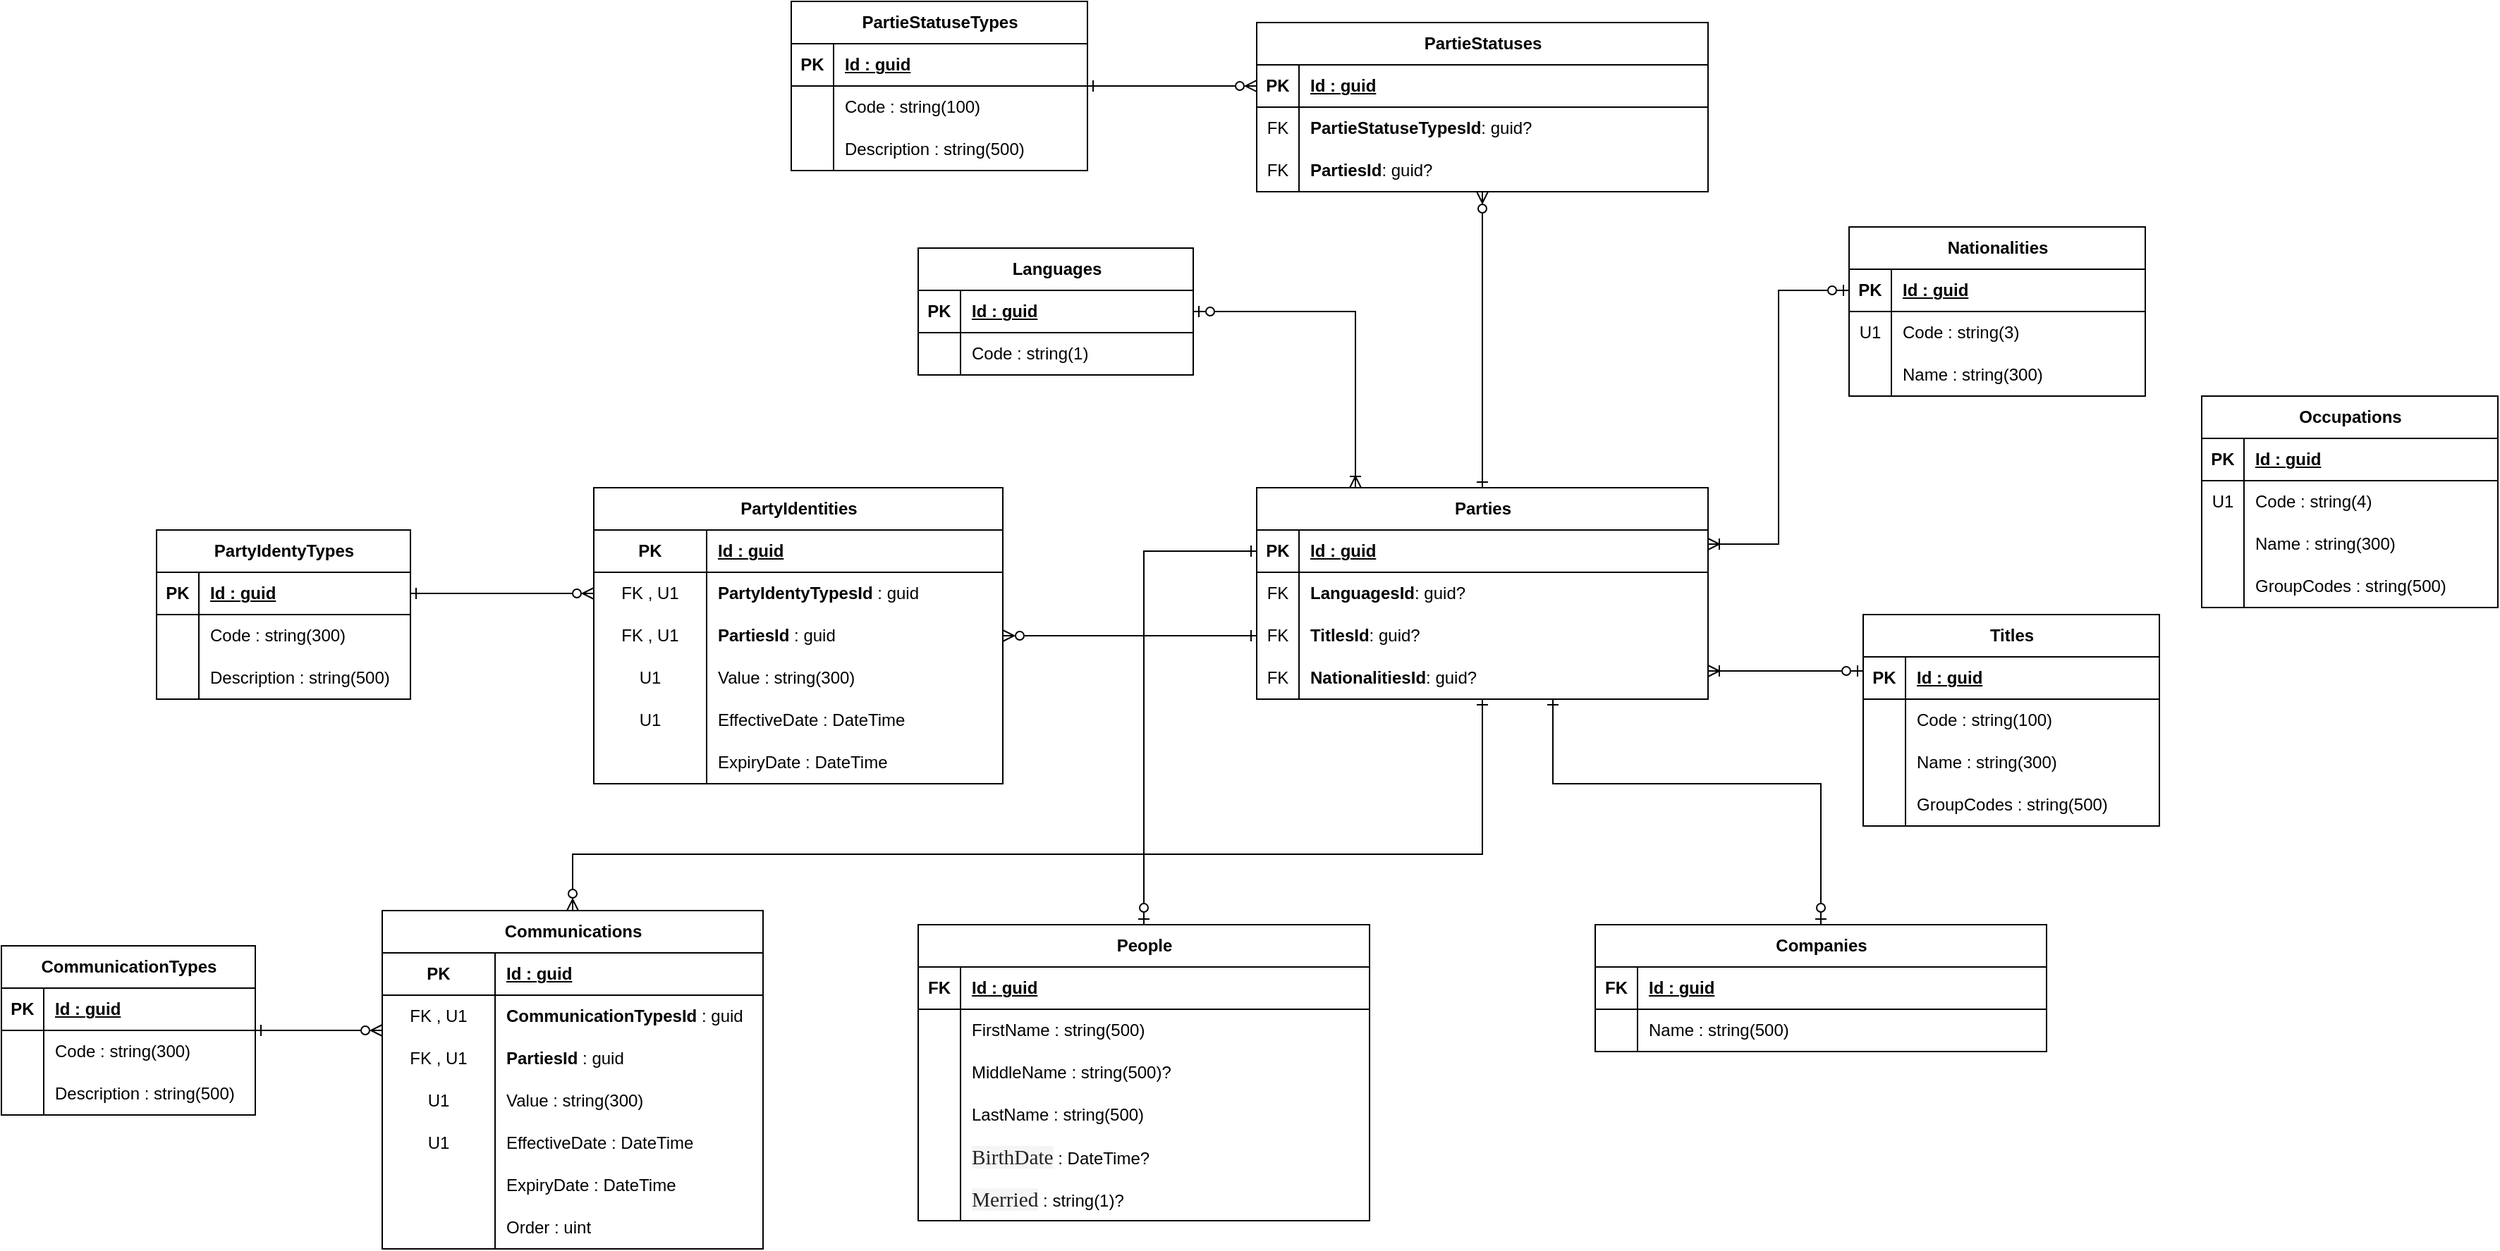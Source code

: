 <mxfile version="27.2.0">
  <diagram name="Page-1" id="dae26kvZWcS3fyKBgKjT">
    <mxGraphModel dx="1929" dy="1539" grid="1" gridSize="10" guides="1" tooltips="1" connect="1" arrows="1" fold="1" page="1" pageScale="1" pageWidth="850" pageHeight="1100" math="0" shadow="0">
      <root>
        <mxCell id="0" />
        <mxCell id="1" parent="0" />
        <mxCell id="3dcIKFIkF4cNfpIye1z1-1" value="Parties" style="shape=table;startSize=30;container=1;collapsible=1;childLayout=tableLayout;fixedRows=1;rowLines=0;fontStyle=1;align=center;resizeLast=1;html=1;" vertex="1" parent="1">
          <mxGeometry x="420" y="90" width="320" height="150" as="geometry" />
        </mxCell>
        <mxCell id="3dcIKFIkF4cNfpIye1z1-2" value="" style="shape=tableRow;horizontal=0;startSize=0;swimlaneHead=0;swimlaneBody=0;fillColor=none;collapsible=0;dropTarget=0;points=[[0,0.5],[1,0.5]];portConstraint=eastwest;top=0;left=0;right=0;bottom=1;" vertex="1" parent="3dcIKFIkF4cNfpIye1z1-1">
          <mxGeometry y="30" width="320" height="30" as="geometry" />
        </mxCell>
        <mxCell id="3dcIKFIkF4cNfpIye1z1-3" value="PK" style="shape=partialRectangle;connectable=0;fillColor=none;top=0;left=0;bottom=0;right=0;fontStyle=1;overflow=hidden;whiteSpace=wrap;html=1;" vertex="1" parent="3dcIKFIkF4cNfpIye1z1-2">
          <mxGeometry width="30" height="30" as="geometry">
            <mxRectangle width="30" height="30" as="alternateBounds" />
          </mxGeometry>
        </mxCell>
        <mxCell id="3dcIKFIkF4cNfpIye1z1-4" value="Id : guid" style="shape=partialRectangle;connectable=0;fillColor=none;top=0;left=0;bottom=0;right=0;align=left;spacingLeft=6;fontStyle=5;overflow=hidden;whiteSpace=wrap;html=1;" vertex="1" parent="3dcIKFIkF4cNfpIye1z1-2">
          <mxGeometry x="30" width="290" height="30" as="geometry">
            <mxRectangle width="290" height="30" as="alternateBounds" />
          </mxGeometry>
        </mxCell>
        <mxCell id="3dcIKFIkF4cNfpIye1z1-112" value="" style="shape=tableRow;horizontal=0;startSize=0;swimlaneHead=0;swimlaneBody=0;fillColor=none;collapsible=0;dropTarget=0;points=[[0,0.5],[1,0.5]];portConstraint=eastwest;top=0;left=0;right=0;bottom=0;" vertex="1" parent="3dcIKFIkF4cNfpIye1z1-1">
          <mxGeometry y="60" width="320" height="30" as="geometry" />
        </mxCell>
        <mxCell id="3dcIKFIkF4cNfpIye1z1-113" value="FK" style="shape=partialRectangle;connectable=0;fillColor=none;top=0;left=0;bottom=0;right=0;editable=1;overflow=hidden;whiteSpace=wrap;html=1;" vertex="1" parent="3dcIKFIkF4cNfpIye1z1-112">
          <mxGeometry width="30" height="30" as="geometry">
            <mxRectangle width="30" height="30" as="alternateBounds" />
          </mxGeometry>
        </mxCell>
        <mxCell id="3dcIKFIkF4cNfpIye1z1-114" value="&lt;span style=&quot;font-weight: 700; text-align: center; text-wrap-mode: nowrap;&quot;&gt;LanguagesId&lt;/span&gt;: guid?" style="shape=partialRectangle;connectable=0;fillColor=none;top=0;left=0;bottom=0;right=0;align=left;spacingLeft=6;overflow=hidden;whiteSpace=wrap;html=1;" vertex="1" parent="3dcIKFIkF4cNfpIye1z1-112">
          <mxGeometry x="30" width="290" height="30" as="geometry">
            <mxRectangle width="290" height="30" as="alternateBounds" />
          </mxGeometry>
        </mxCell>
        <mxCell id="3dcIKFIkF4cNfpIye1z1-119" value="" style="shape=tableRow;horizontal=0;startSize=0;swimlaneHead=0;swimlaneBody=0;fillColor=none;collapsible=0;dropTarget=0;points=[[0,0.5],[1,0.5]];portConstraint=eastwest;top=0;left=0;right=0;bottom=0;" vertex="1" parent="3dcIKFIkF4cNfpIye1z1-1">
          <mxGeometry y="90" width="320" height="30" as="geometry" />
        </mxCell>
        <mxCell id="3dcIKFIkF4cNfpIye1z1-120" value="FK" style="shape=partialRectangle;connectable=0;fillColor=none;top=0;left=0;bottom=0;right=0;editable=1;overflow=hidden;whiteSpace=wrap;html=1;" vertex="1" parent="3dcIKFIkF4cNfpIye1z1-119">
          <mxGeometry width="30" height="30" as="geometry">
            <mxRectangle width="30" height="30" as="alternateBounds" />
          </mxGeometry>
        </mxCell>
        <mxCell id="3dcIKFIkF4cNfpIye1z1-121" value="&lt;span style=&quot;font-weight: 700; text-align: center; text-wrap-mode: nowrap;&quot;&gt;Titles&lt;/span&gt;&lt;span style=&quot;font-weight: 700; text-align: center; text-wrap-mode: nowrap;&quot;&gt;Id&lt;/span&gt;: guid?" style="shape=partialRectangle;connectable=0;fillColor=none;top=0;left=0;bottom=0;right=0;align=left;spacingLeft=6;overflow=hidden;whiteSpace=wrap;html=1;" vertex="1" parent="3dcIKFIkF4cNfpIye1z1-119">
          <mxGeometry x="30" width="290" height="30" as="geometry">
            <mxRectangle width="290" height="30" as="alternateBounds" />
          </mxGeometry>
        </mxCell>
        <mxCell id="3dcIKFIkF4cNfpIye1z1-139" value="" style="shape=tableRow;horizontal=0;startSize=0;swimlaneHead=0;swimlaneBody=0;fillColor=none;collapsible=0;dropTarget=0;points=[[0,0.5],[1,0.5]];portConstraint=eastwest;top=0;left=0;right=0;bottom=0;" vertex="1" parent="3dcIKFIkF4cNfpIye1z1-1">
          <mxGeometry y="120" width="320" height="30" as="geometry" />
        </mxCell>
        <mxCell id="3dcIKFIkF4cNfpIye1z1-140" value="FK" style="shape=partialRectangle;connectable=0;fillColor=none;top=0;left=0;bottom=0;right=0;editable=1;overflow=hidden;whiteSpace=wrap;html=1;" vertex="1" parent="3dcIKFIkF4cNfpIye1z1-139">
          <mxGeometry width="30" height="30" as="geometry">
            <mxRectangle width="30" height="30" as="alternateBounds" />
          </mxGeometry>
        </mxCell>
        <mxCell id="3dcIKFIkF4cNfpIye1z1-141" value="&lt;span style=&quot;font-weight: 700; text-align: center; text-wrap-mode: nowrap;&quot;&gt;Nationalities&lt;/span&gt;&lt;span style=&quot;font-weight: 700; text-align: center; text-wrap-mode: nowrap;&quot;&gt;Id&lt;/span&gt;: guid?" style="shape=partialRectangle;connectable=0;fillColor=none;top=0;left=0;bottom=0;right=0;align=left;spacingLeft=6;overflow=hidden;whiteSpace=wrap;html=1;" vertex="1" parent="3dcIKFIkF4cNfpIye1z1-139">
          <mxGeometry x="30" width="290" height="30" as="geometry">
            <mxRectangle width="290" height="30" as="alternateBounds" />
          </mxGeometry>
        </mxCell>
        <mxCell id="3dcIKFIkF4cNfpIye1z1-20" value="PartyIdentities" style="shape=table;startSize=30;container=1;collapsible=1;childLayout=tableLayout;fixedRows=1;rowLines=0;fontStyle=1;align=center;resizeLast=1;html=1;" vertex="1" parent="1">
          <mxGeometry x="-50" y="90" width="290" height="210" as="geometry" />
        </mxCell>
        <mxCell id="3dcIKFIkF4cNfpIye1z1-21" value="" style="shape=tableRow;horizontal=0;startSize=0;swimlaneHead=0;swimlaneBody=0;fillColor=none;collapsible=0;dropTarget=0;points=[[0,0.5],[1,0.5]];portConstraint=eastwest;top=0;left=0;right=0;bottom=1;" vertex="1" parent="3dcIKFIkF4cNfpIye1z1-20">
          <mxGeometry y="30" width="290" height="30" as="geometry" />
        </mxCell>
        <mxCell id="3dcIKFIkF4cNfpIye1z1-22" value="PK" style="shape=partialRectangle;connectable=0;fillColor=none;top=0;left=0;bottom=0;right=0;fontStyle=1;overflow=hidden;whiteSpace=wrap;html=1;" vertex="1" parent="3dcIKFIkF4cNfpIye1z1-21">
          <mxGeometry width="80" height="30" as="geometry">
            <mxRectangle width="80" height="30" as="alternateBounds" />
          </mxGeometry>
        </mxCell>
        <mxCell id="3dcIKFIkF4cNfpIye1z1-23" value="Id : guid" style="shape=partialRectangle;connectable=0;fillColor=none;top=0;left=0;bottom=0;right=0;align=left;spacingLeft=6;fontStyle=5;overflow=hidden;whiteSpace=wrap;html=1;" vertex="1" parent="3dcIKFIkF4cNfpIye1z1-21">
          <mxGeometry x="80" width="210" height="30" as="geometry">
            <mxRectangle width="210" height="30" as="alternateBounds" />
          </mxGeometry>
        </mxCell>
        <mxCell id="3dcIKFIkF4cNfpIye1z1-24" value="" style="shape=tableRow;horizontal=0;startSize=0;swimlaneHead=0;swimlaneBody=0;fillColor=none;collapsible=0;dropTarget=0;points=[[0,0.5],[1,0.5]];portConstraint=eastwest;top=0;left=0;right=0;bottom=0;" vertex="1" parent="3dcIKFIkF4cNfpIye1z1-20">
          <mxGeometry y="60" width="290" height="30" as="geometry" />
        </mxCell>
        <mxCell id="3dcIKFIkF4cNfpIye1z1-25" value="FK , U1" style="shape=partialRectangle;connectable=0;fillColor=none;top=0;left=0;bottom=0;right=0;editable=1;overflow=hidden;whiteSpace=wrap;html=1;" vertex="1" parent="3dcIKFIkF4cNfpIye1z1-24">
          <mxGeometry width="80" height="30" as="geometry">
            <mxRectangle width="80" height="30" as="alternateBounds" />
          </mxGeometry>
        </mxCell>
        <mxCell id="3dcIKFIkF4cNfpIye1z1-26" value="&lt;span style=&quot;font-weight: 700; text-align: center; text-wrap-mode: nowrap;&quot;&gt;PartyIdentyTypesId&lt;/span&gt;&amp;nbsp;: guid" style="shape=partialRectangle;connectable=0;fillColor=none;top=0;left=0;bottom=0;right=0;align=left;spacingLeft=6;overflow=hidden;whiteSpace=wrap;html=1;" vertex="1" parent="3dcIKFIkF4cNfpIye1z1-24">
          <mxGeometry x="80" width="210" height="30" as="geometry">
            <mxRectangle width="210" height="30" as="alternateBounds" />
          </mxGeometry>
        </mxCell>
        <mxCell id="3dcIKFIkF4cNfpIye1z1-188" value="" style="shape=tableRow;horizontal=0;startSize=0;swimlaneHead=0;swimlaneBody=0;fillColor=none;collapsible=0;dropTarget=0;points=[[0,0.5],[1,0.5]];portConstraint=eastwest;top=0;left=0;right=0;bottom=0;" vertex="1" parent="3dcIKFIkF4cNfpIye1z1-20">
          <mxGeometry y="90" width="290" height="30" as="geometry" />
        </mxCell>
        <mxCell id="3dcIKFIkF4cNfpIye1z1-189" value="FK , U1" style="shape=partialRectangle;connectable=0;fillColor=none;top=0;left=0;bottom=0;right=0;editable=1;overflow=hidden;whiteSpace=wrap;html=1;" vertex="1" parent="3dcIKFIkF4cNfpIye1z1-188">
          <mxGeometry width="80" height="30" as="geometry">
            <mxRectangle width="80" height="30" as="alternateBounds" />
          </mxGeometry>
        </mxCell>
        <mxCell id="3dcIKFIkF4cNfpIye1z1-190" value="&lt;span style=&quot;font-weight: 700; text-align: center; text-wrap-mode: nowrap;&quot;&gt;Parties&lt;/span&gt;&lt;span style=&quot;font-weight: 700; text-align: center; text-wrap-mode: nowrap;&quot;&gt;Id&lt;/span&gt;&amp;nbsp;: guid" style="shape=partialRectangle;connectable=0;fillColor=none;top=0;left=0;bottom=0;right=0;align=left;spacingLeft=6;overflow=hidden;whiteSpace=wrap;html=1;" vertex="1" parent="3dcIKFIkF4cNfpIye1z1-188">
          <mxGeometry x="80" width="210" height="30" as="geometry">
            <mxRectangle width="210" height="30" as="alternateBounds" />
          </mxGeometry>
        </mxCell>
        <mxCell id="3dcIKFIkF4cNfpIye1z1-34" value="" style="shape=tableRow;horizontal=0;startSize=0;swimlaneHead=0;swimlaneBody=0;fillColor=none;collapsible=0;dropTarget=0;points=[[0,0.5],[1,0.5]];portConstraint=eastwest;top=0;left=0;right=0;bottom=0;" vertex="1" parent="3dcIKFIkF4cNfpIye1z1-20">
          <mxGeometry y="120" width="290" height="30" as="geometry" />
        </mxCell>
        <mxCell id="3dcIKFIkF4cNfpIye1z1-35" value="U1" style="shape=partialRectangle;connectable=0;fillColor=none;top=0;left=0;bottom=0;right=0;editable=1;overflow=hidden;whiteSpace=wrap;html=1;" vertex="1" parent="3dcIKFIkF4cNfpIye1z1-34">
          <mxGeometry width="80" height="30" as="geometry">
            <mxRectangle width="80" height="30" as="alternateBounds" />
          </mxGeometry>
        </mxCell>
        <mxCell id="3dcIKFIkF4cNfpIye1z1-36" value="Value : string(300)" style="shape=partialRectangle;connectable=0;fillColor=none;top=0;left=0;bottom=0;right=0;align=left;spacingLeft=6;overflow=hidden;whiteSpace=wrap;html=1;" vertex="1" parent="3dcIKFIkF4cNfpIye1z1-34">
          <mxGeometry x="80" width="210" height="30" as="geometry">
            <mxRectangle width="210" height="30" as="alternateBounds" />
          </mxGeometry>
        </mxCell>
        <mxCell id="3dcIKFIkF4cNfpIye1z1-50" value="" style="shape=tableRow;horizontal=0;startSize=0;swimlaneHead=0;swimlaneBody=0;fillColor=none;collapsible=0;dropTarget=0;points=[[0,0.5],[1,0.5]];portConstraint=eastwest;top=0;left=0;right=0;bottom=0;" vertex="1" parent="3dcIKFIkF4cNfpIye1z1-20">
          <mxGeometry y="150" width="290" height="30" as="geometry" />
        </mxCell>
        <mxCell id="3dcIKFIkF4cNfpIye1z1-51" value="U1" style="shape=partialRectangle;connectable=0;fillColor=none;top=0;left=0;bottom=0;right=0;editable=1;overflow=hidden;whiteSpace=wrap;html=1;" vertex="1" parent="3dcIKFIkF4cNfpIye1z1-50">
          <mxGeometry width="80" height="30" as="geometry">
            <mxRectangle width="80" height="30" as="alternateBounds" />
          </mxGeometry>
        </mxCell>
        <mxCell id="3dcIKFIkF4cNfpIye1z1-52" value="EffectiveDate : DateTime" style="shape=partialRectangle;connectable=0;fillColor=none;top=0;left=0;bottom=0;right=0;align=left;spacingLeft=6;overflow=hidden;whiteSpace=wrap;html=1;" vertex="1" parent="3dcIKFIkF4cNfpIye1z1-50">
          <mxGeometry x="80" width="210" height="30" as="geometry">
            <mxRectangle width="210" height="30" as="alternateBounds" />
          </mxGeometry>
        </mxCell>
        <mxCell id="3dcIKFIkF4cNfpIye1z1-53" value="" style="shape=tableRow;horizontal=0;startSize=0;swimlaneHead=0;swimlaneBody=0;fillColor=none;collapsible=0;dropTarget=0;points=[[0,0.5],[1,0.5]];portConstraint=eastwest;top=0;left=0;right=0;bottom=0;" vertex="1" parent="3dcIKFIkF4cNfpIye1z1-20">
          <mxGeometry y="180" width="290" height="30" as="geometry" />
        </mxCell>
        <mxCell id="3dcIKFIkF4cNfpIye1z1-54" value="" style="shape=partialRectangle;connectable=0;fillColor=none;top=0;left=0;bottom=0;right=0;editable=1;overflow=hidden;whiteSpace=wrap;html=1;" vertex="1" parent="3dcIKFIkF4cNfpIye1z1-53">
          <mxGeometry width="80" height="30" as="geometry">
            <mxRectangle width="80" height="30" as="alternateBounds" />
          </mxGeometry>
        </mxCell>
        <mxCell id="3dcIKFIkF4cNfpIye1z1-55" value="ExpiryDate : DateTime" style="shape=partialRectangle;connectable=0;fillColor=none;top=0;left=0;bottom=0;right=0;align=left;spacingLeft=6;overflow=hidden;whiteSpace=wrap;html=1;" vertex="1" parent="3dcIKFIkF4cNfpIye1z1-53">
          <mxGeometry x="80" width="210" height="30" as="geometry">
            <mxRectangle width="210" height="30" as="alternateBounds" />
          </mxGeometry>
        </mxCell>
        <mxCell id="3dcIKFIkF4cNfpIye1z1-27" value="PartyIdentyTypes" style="shape=table;startSize=30;container=1;collapsible=1;childLayout=tableLayout;fixedRows=1;rowLines=0;fontStyle=1;align=center;resizeLast=1;html=1;" vertex="1" parent="1">
          <mxGeometry x="-360" y="120" width="180" height="120" as="geometry" />
        </mxCell>
        <mxCell id="3dcIKFIkF4cNfpIye1z1-28" value="" style="shape=tableRow;horizontal=0;startSize=0;swimlaneHead=0;swimlaneBody=0;fillColor=none;collapsible=0;dropTarget=0;points=[[0,0.5],[1,0.5]];portConstraint=eastwest;top=0;left=0;right=0;bottom=1;" vertex="1" parent="3dcIKFIkF4cNfpIye1z1-27">
          <mxGeometry y="30" width="180" height="30" as="geometry" />
        </mxCell>
        <mxCell id="3dcIKFIkF4cNfpIye1z1-29" value="PK" style="shape=partialRectangle;connectable=0;fillColor=none;top=0;left=0;bottom=0;right=0;fontStyle=1;overflow=hidden;whiteSpace=wrap;html=1;" vertex="1" parent="3dcIKFIkF4cNfpIye1z1-28">
          <mxGeometry width="30" height="30" as="geometry">
            <mxRectangle width="30" height="30" as="alternateBounds" />
          </mxGeometry>
        </mxCell>
        <mxCell id="3dcIKFIkF4cNfpIye1z1-30" value="Id : guid" style="shape=partialRectangle;connectable=0;fillColor=none;top=0;left=0;bottom=0;right=0;align=left;spacingLeft=6;fontStyle=5;overflow=hidden;whiteSpace=wrap;html=1;" vertex="1" parent="3dcIKFIkF4cNfpIye1z1-28">
          <mxGeometry x="30" width="150" height="30" as="geometry">
            <mxRectangle width="150" height="30" as="alternateBounds" />
          </mxGeometry>
        </mxCell>
        <mxCell id="3dcIKFIkF4cNfpIye1z1-31" value="" style="shape=tableRow;horizontal=0;startSize=0;swimlaneHead=0;swimlaneBody=0;fillColor=none;collapsible=0;dropTarget=0;points=[[0,0.5],[1,0.5]];portConstraint=eastwest;top=0;left=0;right=0;bottom=0;" vertex="1" parent="3dcIKFIkF4cNfpIye1z1-27">
          <mxGeometry y="60" width="180" height="30" as="geometry" />
        </mxCell>
        <mxCell id="3dcIKFIkF4cNfpIye1z1-32" value="" style="shape=partialRectangle;connectable=0;fillColor=none;top=0;left=0;bottom=0;right=0;editable=1;overflow=hidden;whiteSpace=wrap;html=1;" vertex="1" parent="3dcIKFIkF4cNfpIye1z1-31">
          <mxGeometry width="30" height="30" as="geometry">
            <mxRectangle width="30" height="30" as="alternateBounds" />
          </mxGeometry>
        </mxCell>
        <mxCell id="3dcIKFIkF4cNfpIye1z1-33" value="Code : string(300)" style="shape=partialRectangle;connectable=0;fillColor=none;top=0;left=0;bottom=0;right=0;align=left;spacingLeft=6;overflow=hidden;whiteSpace=wrap;html=1;" vertex="1" parent="3dcIKFIkF4cNfpIye1z1-31">
          <mxGeometry x="30" width="150" height="30" as="geometry">
            <mxRectangle width="150" height="30" as="alternateBounds" />
          </mxGeometry>
        </mxCell>
        <mxCell id="3dcIKFIkF4cNfpIye1z1-47" value="" style="shape=tableRow;horizontal=0;startSize=0;swimlaneHead=0;swimlaneBody=0;fillColor=none;collapsible=0;dropTarget=0;points=[[0,0.5],[1,0.5]];portConstraint=eastwest;top=0;left=0;right=0;bottom=0;" vertex="1" parent="3dcIKFIkF4cNfpIye1z1-27">
          <mxGeometry y="90" width="180" height="30" as="geometry" />
        </mxCell>
        <mxCell id="3dcIKFIkF4cNfpIye1z1-48" value="" style="shape=partialRectangle;connectable=0;fillColor=none;top=0;left=0;bottom=0;right=0;editable=1;overflow=hidden;whiteSpace=wrap;html=1;" vertex="1" parent="3dcIKFIkF4cNfpIye1z1-47">
          <mxGeometry width="30" height="30" as="geometry">
            <mxRectangle width="30" height="30" as="alternateBounds" />
          </mxGeometry>
        </mxCell>
        <mxCell id="3dcIKFIkF4cNfpIye1z1-49" value="Description : string(500)" style="shape=partialRectangle;connectable=0;fillColor=none;top=0;left=0;bottom=0;right=0;align=left;spacingLeft=6;overflow=hidden;whiteSpace=wrap;html=1;" vertex="1" parent="3dcIKFIkF4cNfpIye1z1-47">
          <mxGeometry x="30" width="150" height="30" as="geometry">
            <mxRectangle width="150" height="30" as="alternateBounds" />
          </mxGeometry>
        </mxCell>
        <mxCell id="3dcIKFIkF4cNfpIye1z1-41" style="edgeStyle=orthogonalEdgeStyle;rounded=0;orthogonalLoop=1;jettySize=auto;html=1;exitX=0;exitY=0.5;exitDx=0;exitDy=0;entryX=1;entryY=0.5;entryDx=0;entryDy=0;endArrow=ERone;endFill=0;startArrow=ERzeroToMany;startFill=0;" edge="1" parent="1" source="3dcIKFIkF4cNfpIye1z1-24" target="3dcIKFIkF4cNfpIye1z1-28">
          <mxGeometry relative="1" as="geometry" />
        </mxCell>
        <mxCell id="3dcIKFIkF4cNfpIye1z1-45" style="edgeStyle=orthogonalEdgeStyle;rounded=0;orthogonalLoop=1;jettySize=auto;html=1;endArrow=ERone;endFill=0;startArrow=ERzeroToMany;startFill=0;exitX=1;exitY=0.5;exitDx=0;exitDy=0;" edge="1" parent="1" source="3dcIKFIkF4cNfpIye1z1-188" target="3dcIKFIkF4cNfpIye1z1-1">
          <mxGeometry relative="1" as="geometry">
            <mxPoint x="280" y="250" as="sourcePoint" />
            <mxPoint x="390" y="250" as="targetPoint" />
            <Array as="points">
              <mxPoint x="390" y="195" />
              <mxPoint x="390" y="195" />
            </Array>
          </mxGeometry>
        </mxCell>
        <mxCell id="3dcIKFIkF4cNfpIye1z1-67" style="edgeStyle=orthogonalEdgeStyle;rounded=0;orthogonalLoop=1;jettySize=auto;html=1;startArrow=ERzeroToOne;startFill=0;endArrow=ERone;endFill=0;" edge="1" parent="1" source="3dcIKFIkF4cNfpIye1z1-56" target="3dcIKFIkF4cNfpIye1z1-2">
          <mxGeometry relative="1" as="geometry">
            <Array as="points">
              <mxPoint x="340" y="135" />
            </Array>
          </mxGeometry>
        </mxCell>
        <mxCell id="3dcIKFIkF4cNfpIye1z1-56" value="People" style="shape=table;startSize=30;container=1;collapsible=1;childLayout=tableLayout;fixedRows=1;rowLines=0;fontStyle=1;align=center;resizeLast=1;html=1;" vertex="1" parent="1">
          <mxGeometry x="180" y="400" width="320" height="210" as="geometry" />
        </mxCell>
        <mxCell id="3dcIKFIkF4cNfpIye1z1-57" value="" style="shape=tableRow;horizontal=0;startSize=0;swimlaneHead=0;swimlaneBody=0;fillColor=none;collapsible=0;dropTarget=0;points=[[0,0.5],[1,0.5]];portConstraint=eastwest;top=0;left=0;right=0;bottom=1;" vertex="1" parent="3dcIKFIkF4cNfpIye1z1-56">
          <mxGeometry y="30" width="320" height="30" as="geometry" />
        </mxCell>
        <mxCell id="3dcIKFIkF4cNfpIye1z1-58" value="FK" style="shape=partialRectangle;connectable=0;fillColor=none;top=0;left=0;bottom=0;right=0;fontStyle=1;overflow=hidden;whiteSpace=wrap;html=1;" vertex="1" parent="3dcIKFIkF4cNfpIye1z1-57">
          <mxGeometry width="30" height="30" as="geometry">
            <mxRectangle width="30" height="30" as="alternateBounds" />
          </mxGeometry>
        </mxCell>
        <mxCell id="3dcIKFIkF4cNfpIye1z1-59" value="Id : guid" style="shape=partialRectangle;connectable=0;fillColor=none;top=0;left=0;bottom=0;right=0;align=left;spacingLeft=6;fontStyle=5;overflow=hidden;whiteSpace=wrap;html=1;" vertex="1" parent="3dcIKFIkF4cNfpIye1z1-57">
          <mxGeometry x="30" width="290" height="30" as="geometry">
            <mxRectangle width="290" height="30" as="alternateBounds" />
          </mxGeometry>
        </mxCell>
        <mxCell id="3dcIKFIkF4cNfpIye1z1-63" value="" style="shape=tableRow;horizontal=0;startSize=0;swimlaneHead=0;swimlaneBody=0;fillColor=none;collapsible=0;dropTarget=0;points=[[0,0.5],[1,0.5]];portConstraint=eastwest;top=0;left=0;right=0;bottom=0;" vertex="1" parent="3dcIKFIkF4cNfpIye1z1-56">
          <mxGeometry y="60" width="320" height="30" as="geometry" />
        </mxCell>
        <mxCell id="3dcIKFIkF4cNfpIye1z1-64" value="" style="shape=partialRectangle;connectable=0;fillColor=none;top=0;left=0;bottom=0;right=0;editable=1;overflow=hidden;whiteSpace=wrap;html=1;" vertex="1" parent="3dcIKFIkF4cNfpIye1z1-63">
          <mxGeometry width="30" height="30" as="geometry">
            <mxRectangle width="30" height="30" as="alternateBounds" />
          </mxGeometry>
        </mxCell>
        <mxCell id="3dcIKFIkF4cNfpIye1z1-65" value="FirstName : string(500)" style="shape=partialRectangle;connectable=0;fillColor=none;top=0;left=0;bottom=0;right=0;align=left;spacingLeft=6;overflow=hidden;whiteSpace=wrap;html=1;" vertex="1" parent="3dcIKFIkF4cNfpIye1z1-63">
          <mxGeometry x="30" width="290" height="30" as="geometry">
            <mxRectangle width="290" height="30" as="alternateBounds" />
          </mxGeometry>
        </mxCell>
        <mxCell id="3dcIKFIkF4cNfpIye1z1-68" value="" style="shape=tableRow;horizontal=0;startSize=0;swimlaneHead=0;swimlaneBody=0;fillColor=none;collapsible=0;dropTarget=0;points=[[0,0.5],[1,0.5]];portConstraint=eastwest;top=0;left=0;right=0;bottom=0;" vertex="1" parent="3dcIKFIkF4cNfpIye1z1-56">
          <mxGeometry y="90" width="320" height="30" as="geometry" />
        </mxCell>
        <mxCell id="3dcIKFIkF4cNfpIye1z1-69" value="" style="shape=partialRectangle;connectable=0;fillColor=none;top=0;left=0;bottom=0;right=0;editable=1;overflow=hidden;whiteSpace=wrap;html=1;" vertex="1" parent="3dcIKFIkF4cNfpIye1z1-68">
          <mxGeometry width="30" height="30" as="geometry">
            <mxRectangle width="30" height="30" as="alternateBounds" />
          </mxGeometry>
        </mxCell>
        <mxCell id="3dcIKFIkF4cNfpIye1z1-70" value="MiddleName : string(500)?" style="shape=partialRectangle;connectable=0;fillColor=none;top=0;left=0;bottom=0;right=0;align=left;spacingLeft=6;overflow=hidden;whiteSpace=wrap;html=1;" vertex="1" parent="3dcIKFIkF4cNfpIye1z1-68">
          <mxGeometry x="30" width="290" height="30" as="geometry">
            <mxRectangle width="290" height="30" as="alternateBounds" />
          </mxGeometry>
        </mxCell>
        <mxCell id="3dcIKFIkF4cNfpIye1z1-71" value="" style="shape=tableRow;horizontal=0;startSize=0;swimlaneHead=0;swimlaneBody=0;fillColor=none;collapsible=0;dropTarget=0;points=[[0,0.5],[1,0.5]];portConstraint=eastwest;top=0;left=0;right=0;bottom=0;" vertex="1" parent="3dcIKFIkF4cNfpIye1z1-56">
          <mxGeometry y="120" width="320" height="30" as="geometry" />
        </mxCell>
        <mxCell id="3dcIKFIkF4cNfpIye1z1-72" value="" style="shape=partialRectangle;connectable=0;fillColor=none;top=0;left=0;bottom=0;right=0;editable=1;overflow=hidden;whiteSpace=wrap;html=1;" vertex="1" parent="3dcIKFIkF4cNfpIye1z1-71">
          <mxGeometry width="30" height="30" as="geometry">
            <mxRectangle width="30" height="30" as="alternateBounds" />
          </mxGeometry>
        </mxCell>
        <mxCell id="3dcIKFIkF4cNfpIye1z1-73" value="LastName : string(500)" style="shape=partialRectangle;connectable=0;fillColor=none;top=0;left=0;bottom=0;right=0;align=left;spacingLeft=6;overflow=hidden;whiteSpace=wrap;html=1;" vertex="1" parent="3dcIKFIkF4cNfpIye1z1-71">
          <mxGeometry x="30" width="290" height="30" as="geometry">
            <mxRectangle width="290" height="30" as="alternateBounds" />
          </mxGeometry>
        </mxCell>
        <mxCell id="3dcIKFIkF4cNfpIye1z1-123" value="" style="shape=tableRow;horizontal=0;startSize=0;swimlaneHead=0;swimlaneBody=0;fillColor=none;collapsible=0;dropTarget=0;points=[[0,0.5],[1,0.5]];portConstraint=eastwest;top=0;left=0;right=0;bottom=0;" vertex="1" parent="3dcIKFIkF4cNfpIye1z1-56">
          <mxGeometry y="150" width="320" height="30" as="geometry" />
        </mxCell>
        <mxCell id="3dcIKFIkF4cNfpIye1z1-124" value="" style="shape=partialRectangle;connectable=0;fillColor=none;top=0;left=0;bottom=0;right=0;editable=1;overflow=hidden;whiteSpace=wrap;html=1;" vertex="1" parent="3dcIKFIkF4cNfpIye1z1-123">
          <mxGeometry width="30" height="30" as="geometry">
            <mxRectangle width="30" height="30" as="alternateBounds" />
          </mxGeometry>
        </mxCell>
        <mxCell id="3dcIKFIkF4cNfpIye1z1-125" value="&lt;span style=&quot;color: rgb(36, 36, 36); font-family: &amp;quot;Aptos Narrow&amp;quot;, Calibri, &amp;quot;sans-serif&amp;quot;, &amp;quot;Mongolian Baiti&amp;quot;, &amp;quot;Microsoft Yi Baiti&amp;quot;, &amp;quot;Javanese Text&amp;quot;, &amp;quot;Yu Gothic&amp;quot;; font-size: 14.667px; white-space-collapse: preserve; background-color: rgb(245, 245, 245);&quot;&gt;BirthDate&lt;/span&gt;&amp;nbsp;: DateTime?" style="shape=partialRectangle;connectable=0;fillColor=none;top=0;left=0;bottom=0;right=0;align=left;spacingLeft=6;overflow=hidden;whiteSpace=wrap;html=1;" vertex="1" parent="3dcIKFIkF4cNfpIye1z1-123">
          <mxGeometry x="30" width="290" height="30" as="geometry">
            <mxRectangle width="290" height="30" as="alternateBounds" />
          </mxGeometry>
        </mxCell>
        <mxCell id="3dcIKFIkF4cNfpIye1z1-157" value="" style="shape=tableRow;horizontal=0;startSize=0;swimlaneHead=0;swimlaneBody=0;fillColor=none;collapsible=0;dropTarget=0;points=[[0,0.5],[1,0.5]];portConstraint=eastwest;top=0;left=0;right=0;bottom=0;" vertex="1" parent="3dcIKFIkF4cNfpIye1z1-56">
          <mxGeometry y="180" width="320" height="30" as="geometry" />
        </mxCell>
        <mxCell id="3dcIKFIkF4cNfpIye1z1-158" value="" style="shape=partialRectangle;connectable=0;fillColor=none;top=0;left=0;bottom=0;right=0;editable=1;overflow=hidden;whiteSpace=wrap;html=1;" vertex="1" parent="3dcIKFIkF4cNfpIye1z1-157">
          <mxGeometry width="30" height="30" as="geometry">
            <mxRectangle width="30" height="30" as="alternateBounds" />
          </mxGeometry>
        </mxCell>
        <mxCell id="3dcIKFIkF4cNfpIye1z1-159" value="&lt;span style=&quot;color: rgb(36, 36, 36); font-family: &amp;quot;Aptos Narrow&amp;quot;, Calibri, &amp;quot;sans-serif&amp;quot;, &amp;quot;Mongolian Baiti&amp;quot;, &amp;quot;Microsoft Yi Baiti&amp;quot;, &amp;quot;Javanese Text&amp;quot;, &amp;quot;Yu Gothic&amp;quot;; font-size: 14.667px; white-space-collapse: preserve; background-color: rgb(245, 245, 245);&quot;&gt;Merried&lt;/span&gt;&amp;nbsp;: string(1)?" style="shape=partialRectangle;connectable=0;fillColor=none;top=0;left=0;bottom=0;right=0;align=left;spacingLeft=6;overflow=hidden;whiteSpace=wrap;html=1;" vertex="1" parent="3dcIKFIkF4cNfpIye1z1-157">
          <mxGeometry x="30" width="290" height="30" as="geometry">
            <mxRectangle width="290" height="30" as="alternateBounds" />
          </mxGeometry>
        </mxCell>
        <mxCell id="3dcIKFIkF4cNfpIye1z1-74" value="Titles" style="shape=table;startSize=30;container=1;collapsible=1;childLayout=tableLayout;fixedRows=1;rowLines=0;fontStyle=1;align=center;resizeLast=1;html=1;" vertex="1" parent="1">
          <mxGeometry x="850" y="180" width="210" height="150" as="geometry" />
        </mxCell>
        <mxCell id="3dcIKFIkF4cNfpIye1z1-75" value="" style="shape=tableRow;horizontal=0;startSize=0;swimlaneHead=0;swimlaneBody=0;fillColor=none;collapsible=0;dropTarget=0;points=[[0,0.5],[1,0.5]];portConstraint=eastwest;top=0;left=0;right=0;bottom=1;" vertex="1" parent="3dcIKFIkF4cNfpIye1z1-74">
          <mxGeometry y="30" width="210" height="30" as="geometry" />
        </mxCell>
        <mxCell id="3dcIKFIkF4cNfpIye1z1-76" value="PK" style="shape=partialRectangle;connectable=0;fillColor=none;top=0;left=0;bottom=0;right=0;fontStyle=1;overflow=hidden;whiteSpace=wrap;html=1;" vertex="1" parent="3dcIKFIkF4cNfpIye1z1-75">
          <mxGeometry width="30" height="30" as="geometry">
            <mxRectangle width="30" height="30" as="alternateBounds" />
          </mxGeometry>
        </mxCell>
        <mxCell id="3dcIKFIkF4cNfpIye1z1-77" value="Id : guid" style="shape=partialRectangle;connectable=0;fillColor=none;top=0;left=0;bottom=0;right=0;align=left;spacingLeft=6;fontStyle=5;overflow=hidden;whiteSpace=wrap;html=1;" vertex="1" parent="3dcIKFIkF4cNfpIye1z1-75">
          <mxGeometry x="30" width="180" height="30" as="geometry">
            <mxRectangle width="180" height="30" as="alternateBounds" />
          </mxGeometry>
        </mxCell>
        <mxCell id="3dcIKFIkF4cNfpIye1z1-78" value="" style="shape=tableRow;horizontal=0;startSize=0;swimlaneHead=0;swimlaneBody=0;fillColor=none;collapsible=0;dropTarget=0;points=[[0,0.5],[1,0.5]];portConstraint=eastwest;top=0;left=0;right=0;bottom=0;" vertex="1" parent="3dcIKFIkF4cNfpIye1z1-74">
          <mxGeometry y="60" width="210" height="30" as="geometry" />
        </mxCell>
        <mxCell id="3dcIKFIkF4cNfpIye1z1-79" value="" style="shape=partialRectangle;connectable=0;fillColor=none;top=0;left=0;bottom=0;right=0;editable=1;overflow=hidden;whiteSpace=wrap;html=1;" vertex="1" parent="3dcIKFIkF4cNfpIye1z1-78">
          <mxGeometry width="30" height="30" as="geometry">
            <mxRectangle width="30" height="30" as="alternateBounds" />
          </mxGeometry>
        </mxCell>
        <mxCell id="3dcIKFIkF4cNfpIye1z1-80" value="Code : string(100)" style="shape=partialRectangle;connectable=0;fillColor=none;top=0;left=0;bottom=0;right=0;align=left;spacingLeft=6;overflow=hidden;whiteSpace=wrap;html=1;" vertex="1" parent="3dcIKFIkF4cNfpIye1z1-78">
          <mxGeometry x="30" width="180" height="30" as="geometry">
            <mxRectangle width="180" height="30" as="alternateBounds" />
          </mxGeometry>
        </mxCell>
        <mxCell id="3dcIKFIkF4cNfpIye1z1-81" value="" style="shape=tableRow;horizontal=0;startSize=0;swimlaneHead=0;swimlaneBody=0;fillColor=none;collapsible=0;dropTarget=0;points=[[0,0.5],[1,0.5]];portConstraint=eastwest;top=0;left=0;right=0;bottom=0;" vertex="1" parent="3dcIKFIkF4cNfpIye1z1-74">
          <mxGeometry y="90" width="210" height="30" as="geometry" />
        </mxCell>
        <mxCell id="3dcIKFIkF4cNfpIye1z1-82" value="" style="shape=partialRectangle;connectable=0;fillColor=none;top=0;left=0;bottom=0;right=0;editable=1;overflow=hidden;whiteSpace=wrap;html=1;" vertex="1" parent="3dcIKFIkF4cNfpIye1z1-81">
          <mxGeometry width="30" height="30" as="geometry">
            <mxRectangle width="30" height="30" as="alternateBounds" />
          </mxGeometry>
        </mxCell>
        <mxCell id="3dcIKFIkF4cNfpIye1z1-83" value="Name : string(300)" style="shape=partialRectangle;connectable=0;fillColor=none;top=0;left=0;bottom=0;right=0;align=left;spacingLeft=6;overflow=hidden;whiteSpace=wrap;html=1;" vertex="1" parent="3dcIKFIkF4cNfpIye1z1-81">
          <mxGeometry x="30" width="180" height="30" as="geometry">
            <mxRectangle width="180" height="30" as="alternateBounds" />
          </mxGeometry>
        </mxCell>
        <mxCell id="3dcIKFIkF4cNfpIye1z1-116" value="" style="shape=tableRow;horizontal=0;startSize=0;swimlaneHead=0;swimlaneBody=0;fillColor=none;collapsible=0;dropTarget=0;points=[[0,0.5],[1,0.5]];portConstraint=eastwest;top=0;left=0;right=0;bottom=0;" vertex="1" parent="3dcIKFIkF4cNfpIye1z1-74">
          <mxGeometry y="120" width="210" height="30" as="geometry" />
        </mxCell>
        <mxCell id="3dcIKFIkF4cNfpIye1z1-117" value="" style="shape=partialRectangle;connectable=0;fillColor=none;top=0;left=0;bottom=0;right=0;editable=1;overflow=hidden;whiteSpace=wrap;html=1;" vertex="1" parent="3dcIKFIkF4cNfpIye1z1-116">
          <mxGeometry width="30" height="30" as="geometry">
            <mxRectangle width="30" height="30" as="alternateBounds" />
          </mxGeometry>
        </mxCell>
        <mxCell id="3dcIKFIkF4cNfpIye1z1-118" value="GroupCodes : string(5&lt;span style=&quot;background-color: transparent; color: light-dark(rgb(0, 0, 0), rgb(255, 255, 255));&quot;&gt;00)&lt;/span&gt;" style="shape=partialRectangle;connectable=0;fillColor=none;top=0;left=0;bottom=0;right=0;align=left;spacingLeft=6;overflow=hidden;whiteSpace=wrap;html=1;" vertex="1" parent="3dcIKFIkF4cNfpIye1z1-116">
          <mxGeometry x="30" width="180" height="30" as="geometry">
            <mxRectangle width="180" height="30" as="alternateBounds" />
          </mxGeometry>
        </mxCell>
        <mxCell id="3dcIKFIkF4cNfpIye1z1-101" style="edgeStyle=orthogonalEdgeStyle;rounded=0;orthogonalLoop=1;jettySize=auto;html=1;exitX=0.5;exitY=0;exitDx=0;exitDy=0;endArrow=ERone;endFill=0;startArrow=ERzeroToOne;startFill=0;" edge="1" parent="1" source="3dcIKFIkF4cNfpIye1z1-87" target="3dcIKFIkF4cNfpIye1z1-1">
          <mxGeometry relative="1" as="geometry">
            <Array as="points">
              <mxPoint x="820" y="300" />
              <mxPoint x="630" y="300" />
            </Array>
          </mxGeometry>
        </mxCell>
        <mxCell id="3dcIKFIkF4cNfpIye1z1-87" value="Companies" style="shape=table;startSize=30;container=1;collapsible=1;childLayout=tableLayout;fixedRows=1;rowLines=0;fontStyle=1;align=center;resizeLast=1;html=1;" vertex="1" parent="1">
          <mxGeometry x="660" y="400" width="320" height="90" as="geometry" />
        </mxCell>
        <mxCell id="3dcIKFIkF4cNfpIye1z1-88" value="" style="shape=tableRow;horizontal=0;startSize=0;swimlaneHead=0;swimlaneBody=0;fillColor=none;collapsible=0;dropTarget=0;points=[[0,0.5],[1,0.5]];portConstraint=eastwest;top=0;left=0;right=0;bottom=1;" vertex="1" parent="3dcIKFIkF4cNfpIye1z1-87">
          <mxGeometry y="30" width="320" height="30" as="geometry" />
        </mxCell>
        <mxCell id="3dcIKFIkF4cNfpIye1z1-89" value="FK" style="shape=partialRectangle;connectable=0;fillColor=none;top=0;left=0;bottom=0;right=0;fontStyle=1;overflow=hidden;whiteSpace=wrap;html=1;" vertex="1" parent="3dcIKFIkF4cNfpIye1z1-88">
          <mxGeometry width="30" height="30" as="geometry">
            <mxRectangle width="30" height="30" as="alternateBounds" />
          </mxGeometry>
        </mxCell>
        <mxCell id="3dcIKFIkF4cNfpIye1z1-90" value="Id : guid" style="shape=partialRectangle;connectable=0;fillColor=none;top=0;left=0;bottom=0;right=0;align=left;spacingLeft=6;fontStyle=5;overflow=hidden;whiteSpace=wrap;html=1;" vertex="1" parent="3dcIKFIkF4cNfpIye1z1-88">
          <mxGeometry x="30" width="290" height="30" as="geometry">
            <mxRectangle width="290" height="30" as="alternateBounds" />
          </mxGeometry>
        </mxCell>
        <mxCell id="3dcIKFIkF4cNfpIye1z1-91" value="" style="shape=tableRow;horizontal=0;startSize=0;swimlaneHead=0;swimlaneBody=0;fillColor=none;collapsible=0;dropTarget=0;points=[[0,0.5],[1,0.5]];portConstraint=eastwest;top=0;left=0;right=0;bottom=0;" vertex="1" parent="3dcIKFIkF4cNfpIye1z1-87">
          <mxGeometry y="60" width="320" height="30" as="geometry" />
        </mxCell>
        <mxCell id="3dcIKFIkF4cNfpIye1z1-92" value="" style="shape=partialRectangle;connectable=0;fillColor=none;top=0;left=0;bottom=0;right=0;editable=1;overflow=hidden;whiteSpace=wrap;html=1;" vertex="1" parent="3dcIKFIkF4cNfpIye1z1-91">
          <mxGeometry width="30" height="30" as="geometry">
            <mxRectangle width="30" height="30" as="alternateBounds" />
          </mxGeometry>
        </mxCell>
        <mxCell id="3dcIKFIkF4cNfpIye1z1-93" value="Name : string(500)" style="shape=partialRectangle;connectable=0;fillColor=none;top=0;left=0;bottom=0;right=0;align=left;spacingLeft=6;overflow=hidden;whiteSpace=wrap;html=1;" vertex="1" parent="3dcIKFIkF4cNfpIye1z1-91">
          <mxGeometry x="30" width="290" height="30" as="geometry">
            <mxRectangle width="290" height="30" as="alternateBounds" />
          </mxGeometry>
        </mxCell>
        <mxCell id="3dcIKFIkF4cNfpIye1z1-102" value="Languages" style="shape=table;startSize=30;container=1;collapsible=1;childLayout=tableLayout;fixedRows=1;rowLines=0;fontStyle=1;align=center;resizeLast=1;html=1;" vertex="1" parent="1">
          <mxGeometry x="180" y="-80" width="195" height="90" as="geometry" />
        </mxCell>
        <mxCell id="3dcIKFIkF4cNfpIye1z1-103" value="" style="shape=tableRow;horizontal=0;startSize=0;swimlaneHead=0;swimlaneBody=0;fillColor=none;collapsible=0;dropTarget=0;points=[[0,0.5],[1,0.5]];portConstraint=eastwest;top=0;left=0;right=0;bottom=1;" vertex="1" parent="3dcIKFIkF4cNfpIye1z1-102">
          <mxGeometry y="30" width="195" height="30" as="geometry" />
        </mxCell>
        <mxCell id="3dcIKFIkF4cNfpIye1z1-104" value="PK" style="shape=partialRectangle;connectable=0;fillColor=none;top=0;left=0;bottom=0;right=0;fontStyle=1;overflow=hidden;whiteSpace=wrap;html=1;" vertex="1" parent="3dcIKFIkF4cNfpIye1z1-103">
          <mxGeometry width="30" height="30" as="geometry">
            <mxRectangle width="30" height="30" as="alternateBounds" />
          </mxGeometry>
        </mxCell>
        <mxCell id="3dcIKFIkF4cNfpIye1z1-105" value="Id : guid" style="shape=partialRectangle;connectable=0;fillColor=none;top=0;left=0;bottom=0;right=0;align=left;spacingLeft=6;fontStyle=5;overflow=hidden;whiteSpace=wrap;html=1;" vertex="1" parent="3dcIKFIkF4cNfpIye1z1-103">
          <mxGeometry x="30" width="165" height="30" as="geometry">
            <mxRectangle width="165" height="30" as="alternateBounds" />
          </mxGeometry>
        </mxCell>
        <mxCell id="3dcIKFIkF4cNfpIye1z1-109" value="" style="shape=tableRow;horizontal=0;startSize=0;swimlaneHead=0;swimlaneBody=0;fillColor=none;collapsible=0;dropTarget=0;points=[[0,0.5],[1,0.5]];portConstraint=eastwest;top=0;left=0;right=0;bottom=0;" vertex="1" parent="3dcIKFIkF4cNfpIye1z1-102">
          <mxGeometry y="60" width="195" height="30" as="geometry" />
        </mxCell>
        <mxCell id="3dcIKFIkF4cNfpIye1z1-110" value="" style="shape=partialRectangle;connectable=0;fillColor=none;top=0;left=0;bottom=0;right=0;editable=1;overflow=hidden;whiteSpace=wrap;html=1;" vertex="1" parent="3dcIKFIkF4cNfpIye1z1-109">
          <mxGeometry width="30" height="30" as="geometry">
            <mxRectangle width="30" height="30" as="alternateBounds" />
          </mxGeometry>
        </mxCell>
        <mxCell id="3dcIKFIkF4cNfpIye1z1-111" value="Code : string(1)" style="shape=partialRectangle;connectable=0;fillColor=none;top=0;left=0;bottom=0;right=0;align=left;spacingLeft=6;overflow=hidden;whiteSpace=wrap;html=1;" vertex="1" parent="3dcIKFIkF4cNfpIye1z1-109">
          <mxGeometry x="30" width="165" height="30" as="geometry">
            <mxRectangle width="165" height="30" as="alternateBounds" />
          </mxGeometry>
        </mxCell>
        <mxCell id="3dcIKFIkF4cNfpIye1z1-115" style="edgeStyle=orthogonalEdgeStyle;rounded=0;orthogonalLoop=1;jettySize=auto;html=1;endArrow=ERzeroToOne;endFill=0;startArrow=ERoneToMany;startFill=0;entryX=1;entryY=0.5;entryDx=0;entryDy=0;" edge="1" parent="1" source="3dcIKFIkF4cNfpIye1z1-1" target="3dcIKFIkF4cNfpIye1z1-103">
          <mxGeometry relative="1" as="geometry">
            <mxPoint x="570" y="220" as="sourcePoint" />
            <mxPoint x="380" y="220" as="targetPoint" />
            <Array as="points">
              <mxPoint x="490" y="-35" />
            </Array>
          </mxGeometry>
        </mxCell>
        <mxCell id="3dcIKFIkF4cNfpIye1z1-122" style="edgeStyle=orthogonalEdgeStyle;rounded=0;orthogonalLoop=1;jettySize=auto;html=1;endArrow=ERzeroToOne;endFill=0;startArrow=ERoneToMany;startFill=0;" edge="1" parent="1" source="3dcIKFIkF4cNfpIye1z1-1" target="3dcIKFIkF4cNfpIye1z1-74">
          <mxGeometry relative="1" as="geometry">
            <mxPoint x="665" y="510" as="sourcePoint" />
            <mxPoint x="620" y="280" as="targetPoint" />
            <Array as="points">
              <mxPoint x="790" y="220" />
              <mxPoint x="790" y="220" />
            </Array>
          </mxGeometry>
        </mxCell>
        <mxCell id="3dcIKFIkF4cNfpIye1z1-126" value="Nationalities" style="shape=table;startSize=30;container=1;collapsible=1;childLayout=tableLayout;fixedRows=1;rowLines=0;fontStyle=1;align=center;resizeLast=1;html=1;" vertex="1" parent="1">
          <mxGeometry x="840" y="-95" width="210" height="120" as="geometry" />
        </mxCell>
        <mxCell id="3dcIKFIkF4cNfpIye1z1-127" value="" style="shape=tableRow;horizontal=0;startSize=0;swimlaneHead=0;swimlaneBody=0;fillColor=none;collapsible=0;dropTarget=0;points=[[0,0.5],[1,0.5]];portConstraint=eastwest;top=0;left=0;right=0;bottom=1;" vertex="1" parent="3dcIKFIkF4cNfpIye1z1-126">
          <mxGeometry y="30" width="210" height="30" as="geometry" />
        </mxCell>
        <mxCell id="3dcIKFIkF4cNfpIye1z1-128" value="PK" style="shape=partialRectangle;connectable=0;fillColor=none;top=0;left=0;bottom=0;right=0;fontStyle=1;overflow=hidden;whiteSpace=wrap;html=1;" vertex="1" parent="3dcIKFIkF4cNfpIye1z1-127">
          <mxGeometry width="30" height="30" as="geometry">
            <mxRectangle width="30" height="30" as="alternateBounds" />
          </mxGeometry>
        </mxCell>
        <mxCell id="3dcIKFIkF4cNfpIye1z1-129" value="Id : guid" style="shape=partialRectangle;connectable=0;fillColor=none;top=0;left=0;bottom=0;right=0;align=left;spacingLeft=6;fontStyle=5;overflow=hidden;whiteSpace=wrap;html=1;" vertex="1" parent="3dcIKFIkF4cNfpIye1z1-127">
          <mxGeometry x="30" width="180" height="30" as="geometry">
            <mxRectangle width="180" height="30" as="alternateBounds" />
          </mxGeometry>
        </mxCell>
        <mxCell id="3dcIKFIkF4cNfpIye1z1-130" value="" style="shape=tableRow;horizontal=0;startSize=0;swimlaneHead=0;swimlaneBody=0;fillColor=none;collapsible=0;dropTarget=0;points=[[0,0.5],[1,0.5]];portConstraint=eastwest;top=0;left=0;right=0;bottom=0;" vertex="1" parent="3dcIKFIkF4cNfpIye1z1-126">
          <mxGeometry y="60" width="210" height="30" as="geometry" />
        </mxCell>
        <mxCell id="3dcIKFIkF4cNfpIye1z1-131" value="U1" style="shape=partialRectangle;connectable=0;fillColor=none;top=0;left=0;bottom=0;right=0;editable=1;overflow=hidden;whiteSpace=wrap;html=1;" vertex="1" parent="3dcIKFIkF4cNfpIye1z1-130">
          <mxGeometry width="30" height="30" as="geometry">
            <mxRectangle width="30" height="30" as="alternateBounds" />
          </mxGeometry>
        </mxCell>
        <mxCell id="3dcIKFIkF4cNfpIye1z1-132" value="Code : string(3)" style="shape=partialRectangle;connectable=0;fillColor=none;top=0;left=0;bottom=0;right=0;align=left;spacingLeft=6;overflow=hidden;whiteSpace=wrap;html=1;" vertex="1" parent="3dcIKFIkF4cNfpIye1z1-130">
          <mxGeometry x="30" width="180" height="30" as="geometry">
            <mxRectangle width="180" height="30" as="alternateBounds" />
          </mxGeometry>
        </mxCell>
        <mxCell id="3dcIKFIkF4cNfpIye1z1-133" value="" style="shape=tableRow;horizontal=0;startSize=0;swimlaneHead=0;swimlaneBody=0;fillColor=none;collapsible=0;dropTarget=0;points=[[0,0.5],[1,0.5]];portConstraint=eastwest;top=0;left=0;right=0;bottom=0;" vertex="1" parent="3dcIKFIkF4cNfpIye1z1-126">
          <mxGeometry y="90" width="210" height="30" as="geometry" />
        </mxCell>
        <mxCell id="3dcIKFIkF4cNfpIye1z1-134" value="" style="shape=partialRectangle;connectable=0;fillColor=none;top=0;left=0;bottom=0;right=0;editable=1;overflow=hidden;whiteSpace=wrap;html=1;" vertex="1" parent="3dcIKFIkF4cNfpIye1z1-133">
          <mxGeometry width="30" height="30" as="geometry">
            <mxRectangle width="30" height="30" as="alternateBounds" />
          </mxGeometry>
        </mxCell>
        <mxCell id="3dcIKFIkF4cNfpIye1z1-135" value="Name : string(300)" style="shape=partialRectangle;connectable=0;fillColor=none;top=0;left=0;bottom=0;right=0;align=left;spacingLeft=6;overflow=hidden;whiteSpace=wrap;html=1;" vertex="1" parent="3dcIKFIkF4cNfpIye1z1-133">
          <mxGeometry x="30" width="180" height="30" as="geometry">
            <mxRectangle width="180" height="30" as="alternateBounds" />
          </mxGeometry>
        </mxCell>
        <mxCell id="3dcIKFIkF4cNfpIye1z1-143" style="edgeStyle=orthogonalEdgeStyle;rounded=0;orthogonalLoop=1;jettySize=auto;html=1;endArrow=ERzeroToOne;endFill=0;startArrow=ERoneToMany;startFill=0;entryX=0;entryY=0.5;entryDx=0;entryDy=0;" edge="1" parent="1" source="3dcIKFIkF4cNfpIye1z1-1" target="3dcIKFIkF4cNfpIye1z1-127">
          <mxGeometry relative="1" as="geometry">
            <mxPoint x="770" y="70" as="sourcePoint" />
            <mxPoint x="910" y="70" as="targetPoint" />
            <Array as="points">
              <mxPoint x="790" y="130" />
              <mxPoint x="790" y="-50" />
            </Array>
          </mxGeometry>
        </mxCell>
        <mxCell id="3dcIKFIkF4cNfpIye1z1-144" value="Occupations" style="shape=table;startSize=30;container=1;collapsible=1;childLayout=tableLayout;fixedRows=1;rowLines=0;fontStyle=1;align=center;resizeLast=1;html=1;" vertex="1" parent="1">
          <mxGeometry x="1090" y="25" width="210" height="150" as="geometry" />
        </mxCell>
        <mxCell id="3dcIKFIkF4cNfpIye1z1-145" value="" style="shape=tableRow;horizontal=0;startSize=0;swimlaneHead=0;swimlaneBody=0;fillColor=none;collapsible=0;dropTarget=0;points=[[0,0.5],[1,0.5]];portConstraint=eastwest;top=0;left=0;right=0;bottom=1;" vertex="1" parent="3dcIKFIkF4cNfpIye1z1-144">
          <mxGeometry y="30" width="210" height="30" as="geometry" />
        </mxCell>
        <mxCell id="3dcIKFIkF4cNfpIye1z1-146" value="PK" style="shape=partialRectangle;connectable=0;fillColor=none;top=0;left=0;bottom=0;right=0;fontStyle=1;overflow=hidden;whiteSpace=wrap;html=1;" vertex="1" parent="3dcIKFIkF4cNfpIye1z1-145">
          <mxGeometry width="30" height="30" as="geometry">
            <mxRectangle width="30" height="30" as="alternateBounds" />
          </mxGeometry>
        </mxCell>
        <mxCell id="3dcIKFIkF4cNfpIye1z1-147" value="Id : guid" style="shape=partialRectangle;connectable=0;fillColor=none;top=0;left=0;bottom=0;right=0;align=left;spacingLeft=6;fontStyle=5;overflow=hidden;whiteSpace=wrap;html=1;" vertex="1" parent="3dcIKFIkF4cNfpIye1z1-145">
          <mxGeometry x="30" width="180" height="30" as="geometry">
            <mxRectangle width="180" height="30" as="alternateBounds" />
          </mxGeometry>
        </mxCell>
        <mxCell id="3dcIKFIkF4cNfpIye1z1-148" value="" style="shape=tableRow;horizontal=0;startSize=0;swimlaneHead=0;swimlaneBody=0;fillColor=none;collapsible=0;dropTarget=0;points=[[0,0.5],[1,0.5]];portConstraint=eastwest;top=0;left=0;right=0;bottom=0;" vertex="1" parent="3dcIKFIkF4cNfpIye1z1-144">
          <mxGeometry y="60" width="210" height="30" as="geometry" />
        </mxCell>
        <mxCell id="3dcIKFIkF4cNfpIye1z1-149" value="U1" style="shape=partialRectangle;connectable=0;fillColor=none;top=0;left=0;bottom=0;right=0;editable=1;overflow=hidden;whiteSpace=wrap;html=1;" vertex="1" parent="3dcIKFIkF4cNfpIye1z1-148">
          <mxGeometry width="30" height="30" as="geometry">
            <mxRectangle width="30" height="30" as="alternateBounds" />
          </mxGeometry>
        </mxCell>
        <mxCell id="3dcIKFIkF4cNfpIye1z1-150" value="Code : string(4)" style="shape=partialRectangle;connectable=0;fillColor=none;top=0;left=0;bottom=0;right=0;align=left;spacingLeft=6;overflow=hidden;whiteSpace=wrap;html=1;" vertex="1" parent="3dcIKFIkF4cNfpIye1z1-148">
          <mxGeometry x="30" width="180" height="30" as="geometry">
            <mxRectangle width="180" height="30" as="alternateBounds" />
          </mxGeometry>
        </mxCell>
        <mxCell id="3dcIKFIkF4cNfpIye1z1-151" value="" style="shape=tableRow;horizontal=0;startSize=0;swimlaneHead=0;swimlaneBody=0;fillColor=none;collapsible=0;dropTarget=0;points=[[0,0.5],[1,0.5]];portConstraint=eastwest;top=0;left=0;right=0;bottom=0;" vertex="1" parent="3dcIKFIkF4cNfpIye1z1-144">
          <mxGeometry y="90" width="210" height="30" as="geometry" />
        </mxCell>
        <mxCell id="3dcIKFIkF4cNfpIye1z1-152" value="" style="shape=partialRectangle;connectable=0;fillColor=none;top=0;left=0;bottom=0;right=0;editable=1;overflow=hidden;whiteSpace=wrap;html=1;" vertex="1" parent="3dcIKFIkF4cNfpIye1z1-151">
          <mxGeometry width="30" height="30" as="geometry">
            <mxRectangle width="30" height="30" as="alternateBounds" />
          </mxGeometry>
        </mxCell>
        <mxCell id="3dcIKFIkF4cNfpIye1z1-153" value="Name : string(300)" style="shape=partialRectangle;connectable=0;fillColor=none;top=0;left=0;bottom=0;right=0;align=left;spacingLeft=6;overflow=hidden;whiteSpace=wrap;html=1;" vertex="1" parent="3dcIKFIkF4cNfpIye1z1-151">
          <mxGeometry x="30" width="180" height="30" as="geometry">
            <mxRectangle width="180" height="30" as="alternateBounds" />
          </mxGeometry>
        </mxCell>
        <mxCell id="3dcIKFIkF4cNfpIye1z1-154" value="" style="shape=tableRow;horizontal=0;startSize=0;swimlaneHead=0;swimlaneBody=0;fillColor=none;collapsible=0;dropTarget=0;points=[[0,0.5],[1,0.5]];portConstraint=eastwest;top=0;left=0;right=0;bottom=0;" vertex="1" parent="3dcIKFIkF4cNfpIye1z1-144">
          <mxGeometry y="120" width="210" height="30" as="geometry" />
        </mxCell>
        <mxCell id="3dcIKFIkF4cNfpIye1z1-155" value="" style="shape=partialRectangle;connectable=0;fillColor=none;top=0;left=0;bottom=0;right=0;editable=1;overflow=hidden;whiteSpace=wrap;html=1;" vertex="1" parent="3dcIKFIkF4cNfpIye1z1-154">
          <mxGeometry width="30" height="30" as="geometry">
            <mxRectangle width="30" height="30" as="alternateBounds" />
          </mxGeometry>
        </mxCell>
        <mxCell id="3dcIKFIkF4cNfpIye1z1-156" value="GroupCodes : string(5&lt;span style=&quot;background-color: transparent; color: light-dark(rgb(0, 0, 0), rgb(255, 255, 255));&quot;&gt;00)&lt;/span&gt;" style="shape=partialRectangle;connectable=0;fillColor=none;top=0;left=0;bottom=0;right=0;align=left;spacingLeft=6;overflow=hidden;whiteSpace=wrap;html=1;" vertex="1" parent="3dcIKFIkF4cNfpIye1z1-154">
          <mxGeometry x="30" width="180" height="30" as="geometry">
            <mxRectangle width="180" height="30" as="alternateBounds" />
          </mxGeometry>
        </mxCell>
        <mxCell id="3dcIKFIkF4cNfpIye1z1-170" value="CommunicationTypes" style="shape=table;startSize=30;container=1;collapsible=1;childLayout=tableLayout;fixedRows=1;rowLines=0;fontStyle=1;align=center;resizeLast=1;html=1;" vertex="1" parent="1">
          <mxGeometry x="-470" y="415" width="180" height="120" as="geometry" />
        </mxCell>
        <mxCell id="3dcIKFIkF4cNfpIye1z1-171" value="" style="shape=tableRow;horizontal=0;startSize=0;swimlaneHead=0;swimlaneBody=0;fillColor=none;collapsible=0;dropTarget=0;points=[[0,0.5],[1,0.5]];portConstraint=eastwest;top=0;left=0;right=0;bottom=1;" vertex="1" parent="3dcIKFIkF4cNfpIye1z1-170">
          <mxGeometry y="30" width="180" height="30" as="geometry" />
        </mxCell>
        <mxCell id="3dcIKFIkF4cNfpIye1z1-172" value="PK" style="shape=partialRectangle;connectable=0;fillColor=none;top=0;left=0;bottom=0;right=0;fontStyle=1;overflow=hidden;whiteSpace=wrap;html=1;" vertex="1" parent="3dcIKFIkF4cNfpIye1z1-171">
          <mxGeometry width="30" height="30" as="geometry">
            <mxRectangle width="30" height="30" as="alternateBounds" />
          </mxGeometry>
        </mxCell>
        <mxCell id="3dcIKFIkF4cNfpIye1z1-173" value="Id : guid" style="shape=partialRectangle;connectable=0;fillColor=none;top=0;left=0;bottom=0;right=0;align=left;spacingLeft=6;fontStyle=5;overflow=hidden;whiteSpace=wrap;html=1;" vertex="1" parent="3dcIKFIkF4cNfpIye1z1-171">
          <mxGeometry x="30" width="150" height="30" as="geometry">
            <mxRectangle width="150" height="30" as="alternateBounds" />
          </mxGeometry>
        </mxCell>
        <mxCell id="3dcIKFIkF4cNfpIye1z1-174" value="" style="shape=tableRow;horizontal=0;startSize=0;swimlaneHead=0;swimlaneBody=0;fillColor=none;collapsible=0;dropTarget=0;points=[[0,0.5],[1,0.5]];portConstraint=eastwest;top=0;left=0;right=0;bottom=0;" vertex="1" parent="3dcIKFIkF4cNfpIye1z1-170">
          <mxGeometry y="60" width="180" height="30" as="geometry" />
        </mxCell>
        <mxCell id="3dcIKFIkF4cNfpIye1z1-175" value="" style="shape=partialRectangle;connectable=0;fillColor=none;top=0;left=0;bottom=0;right=0;editable=1;overflow=hidden;whiteSpace=wrap;html=1;" vertex="1" parent="3dcIKFIkF4cNfpIye1z1-174">
          <mxGeometry width="30" height="30" as="geometry">
            <mxRectangle width="30" height="30" as="alternateBounds" />
          </mxGeometry>
        </mxCell>
        <mxCell id="3dcIKFIkF4cNfpIye1z1-176" value="Code&amp;nbsp;: string(300)" style="shape=partialRectangle;connectable=0;fillColor=none;top=0;left=0;bottom=0;right=0;align=left;spacingLeft=6;overflow=hidden;whiteSpace=wrap;html=1;" vertex="1" parent="3dcIKFIkF4cNfpIye1z1-174">
          <mxGeometry x="30" width="150" height="30" as="geometry">
            <mxRectangle width="150" height="30" as="alternateBounds" />
          </mxGeometry>
        </mxCell>
        <mxCell id="3dcIKFIkF4cNfpIye1z1-177" value="" style="shape=tableRow;horizontal=0;startSize=0;swimlaneHead=0;swimlaneBody=0;fillColor=none;collapsible=0;dropTarget=0;points=[[0,0.5],[1,0.5]];portConstraint=eastwest;top=0;left=0;right=0;bottom=0;" vertex="1" parent="3dcIKFIkF4cNfpIye1z1-170">
          <mxGeometry y="90" width="180" height="30" as="geometry" />
        </mxCell>
        <mxCell id="3dcIKFIkF4cNfpIye1z1-178" value="" style="shape=partialRectangle;connectable=0;fillColor=none;top=0;left=0;bottom=0;right=0;editable=1;overflow=hidden;whiteSpace=wrap;html=1;" vertex="1" parent="3dcIKFIkF4cNfpIye1z1-177">
          <mxGeometry width="30" height="30" as="geometry">
            <mxRectangle width="30" height="30" as="alternateBounds" />
          </mxGeometry>
        </mxCell>
        <mxCell id="3dcIKFIkF4cNfpIye1z1-179" value="Description : string(500)" style="shape=partialRectangle;connectable=0;fillColor=none;top=0;left=0;bottom=0;right=0;align=left;spacingLeft=6;overflow=hidden;whiteSpace=wrap;html=1;" vertex="1" parent="3dcIKFIkF4cNfpIye1z1-177">
          <mxGeometry x="30" width="150" height="30" as="geometry">
            <mxRectangle width="150" height="30" as="alternateBounds" />
          </mxGeometry>
        </mxCell>
        <mxCell id="3dcIKFIkF4cNfpIye1z1-186" style="edgeStyle=orthogonalEdgeStyle;rounded=0;orthogonalLoop=1;jettySize=auto;html=1;startArrow=ERzeroToMany;startFill=0;endArrow=ERone;endFill=0;" edge="1" parent="1" source="3dcIKFIkF4cNfpIye1z1-191" target="3dcIKFIkF4cNfpIye1z1-171">
          <mxGeometry relative="1" as="geometry">
            <mxPoint x="-200" y="460" as="sourcePoint" />
            <Array as="points">
              <mxPoint x="-200" y="460" />
              <mxPoint x="-200" y="460" />
            </Array>
          </mxGeometry>
        </mxCell>
        <mxCell id="3dcIKFIkF4cNfpIye1z1-210" style="edgeStyle=orthogonalEdgeStyle;rounded=0;orthogonalLoop=1;jettySize=auto;html=1;startArrow=ERzeroToMany;startFill=0;endArrow=ERone;endFill=0;" edge="1" parent="1" source="3dcIKFIkF4cNfpIye1z1-191" target="3dcIKFIkF4cNfpIye1z1-1">
          <mxGeometry relative="1" as="geometry">
            <Array as="points">
              <mxPoint x="-65" y="350" />
              <mxPoint x="580" y="350" />
            </Array>
          </mxGeometry>
        </mxCell>
        <mxCell id="3dcIKFIkF4cNfpIye1z1-191" value="Communications" style="shape=table;startSize=30;container=1;collapsible=1;childLayout=tableLayout;fixedRows=1;rowLines=0;fontStyle=1;align=center;resizeLast=1;html=1;" vertex="1" parent="1">
          <mxGeometry x="-200" y="390" width="270" height="240" as="geometry" />
        </mxCell>
        <mxCell id="3dcIKFIkF4cNfpIye1z1-192" value="" style="shape=tableRow;horizontal=0;startSize=0;swimlaneHead=0;swimlaneBody=0;fillColor=none;collapsible=0;dropTarget=0;points=[[0,0.5],[1,0.5]];portConstraint=eastwest;top=0;left=0;right=0;bottom=1;" vertex="1" parent="3dcIKFIkF4cNfpIye1z1-191">
          <mxGeometry y="30" width="270" height="30" as="geometry" />
        </mxCell>
        <mxCell id="3dcIKFIkF4cNfpIye1z1-193" value="PK" style="shape=partialRectangle;connectable=0;fillColor=none;top=0;left=0;bottom=0;right=0;fontStyle=1;overflow=hidden;whiteSpace=wrap;html=1;" vertex="1" parent="3dcIKFIkF4cNfpIye1z1-192">
          <mxGeometry width="80" height="30" as="geometry">
            <mxRectangle width="80" height="30" as="alternateBounds" />
          </mxGeometry>
        </mxCell>
        <mxCell id="3dcIKFIkF4cNfpIye1z1-194" value="Id : guid" style="shape=partialRectangle;connectable=0;fillColor=none;top=0;left=0;bottom=0;right=0;align=left;spacingLeft=6;fontStyle=5;overflow=hidden;whiteSpace=wrap;html=1;" vertex="1" parent="3dcIKFIkF4cNfpIye1z1-192">
          <mxGeometry x="80" width="190" height="30" as="geometry">
            <mxRectangle width="190" height="30" as="alternateBounds" />
          </mxGeometry>
        </mxCell>
        <mxCell id="3dcIKFIkF4cNfpIye1z1-195" value="" style="shape=tableRow;horizontal=0;startSize=0;swimlaneHead=0;swimlaneBody=0;fillColor=none;collapsible=0;dropTarget=0;points=[[0,0.5],[1,0.5]];portConstraint=eastwest;top=0;left=0;right=0;bottom=0;" vertex="1" parent="3dcIKFIkF4cNfpIye1z1-191">
          <mxGeometry y="60" width="270" height="30" as="geometry" />
        </mxCell>
        <mxCell id="3dcIKFIkF4cNfpIye1z1-196" value="FK , U1" style="shape=partialRectangle;connectable=0;fillColor=none;top=0;left=0;bottom=0;right=0;editable=1;overflow=hidden;whiteSpace=wrap;html=1;" vertex="1" parent="3dcIKFIkF4cNfpIye1z1-195">
          <mxGeometry width="80" height="30" as="geometry">
            <mxRectangle width="80" height="30" as="alternateBounds" />
          </mxGeometry>
        </mxCell>
        <mxCell id="3dcIKFIkF4cNfpIye1z1-197" value="&lt;span style=&quot;font-weight: 700; text-align: center; text-wrap-mode: nowrap;&quot;&gt;CommunicationTypes&lt;/span&gt;&lt;span style=&quot;font-weight: 700; text-align: center; text-wrap-mode: nowrap;&quot;&gt;Id&lt;/span&gt;&amp;nbsp;: guid" style="shape=partialRectangle;connectable=0;fillColor=none;top=0;left=0;bottom=0;right=0;align=left;spacingLeft=6;overflow=hidden;whiteSpace=wrap;html=1;" vertex="1" parent="3dcIKFIkF4cNfpIye1z1-195">
          <mxGeometry x="80" width="190" height="30" as="geometry">
            <mxRectangle width="190" height="30" as="alternateBounds" />
          </mxGeometry>
        </mxCell>
        <mxCell id="3dcIKFIkF4cNfpIye1z1-198" value="" style="shape=tableRow;horizontal=0;startSize=0;swimlaneHead=0;swimlaneBody=0;fillColor=none;collapsible=0;dropTarget=0;points=[[0,0.5],[1,0.5]];portConstraint=eastwest;top=0;left=0;right=0;bottom=0;" vertex="1" parent="3dcIKFIkF4cNfpIye1z1-191">
          <mxGeometry y="90" width="270" height="30" as="geometry" />
        </mxCell>
        <mxCell id="3dcIKFIkF4cNfpIye1z1-199" value="FK , U1" style="shape=partialRectangle;connectable=0;fillColor=none;top=0;left=0;bottom=0;right=0;editable=1;overflow=hidden;whiteSpace=wrap;html=1;" vertex="1" parent="3dcIKFIkF4cNfpIye1z1-198">
          <mxGeometry width="80" height="30" as="geometry">
            <mxRectangle width="80" height="30" as="alternateBounds" />
          </mxGeometry>
        </mxCell>
        <mxCell id="3dcIKFIkF4cNfpIye1z1-200" value="&lt;span style=&quot;font-weight: 700; text-align: center; text-wrap-mode: nowrap;&quot;&gt;Parties&lt;/span&gt;&lt;span style=&quot;font-weight: 700; text-align: center; text-wrap-mode: nowrap;&quot;&gt;Id&lt;/span&gt;&amp;nbsp;: guid" style="shape=partialRectangle;connectable=0;fillColor=none;top=0;left=0;bottom=0;right=0;align=left;spacingLeft=6;overflow=hidden;whiteSpace=wrap;html=1;" vertex="1" parent="3dcIKFIkF4cNfpIye1z1-198">
          <mxGeometry x="80" width="190" height="30" as="geometry">
            <mxRectangle width="190" height="30" as="alternateBounds" />
          </mxGeometry>
        </mxCell>
        <mxCell id="3dcIKFIkF4cNfpIye1z1-201" value="" style="shape=tableRow;horizontal=0;startSize=0;swimlaneHead=0;swimlaneBody=0;fillColor=none;collapsible=0;dropTarget=0;points=[[0,0.5],[1,0.5]];portConstraint=eastwest;top=0;left=0;right=0;bottom=0;" vertex="1" parent="3dcIKFIkF4cNfpIye1z1-191">
          <mxGeometry y="120" width="270" height="30" as="geometry" />
        </mxCell>
        <mxCell id="3dcIKFIkF4cNfpIye1z1-202" value="U1" style="shape=partialRectangle;connectable=0;fillColor=none;top=0;left=0;bottom=0;right=0;editable=1;overflow=hidden;whiteSpace=wrap;html=1;" vertex="1" parent="3dcIKFIkF4cNfpIye1z1-201">
          <mxGeometry width="80" height="30" as="geometry">
            <mxRectangle width="80" height="30" as="alternateBounds" />
          </mxGeometry>
        </mxCell>
        <mxCell id="3dcIKFIkF4cNfpIye1z1-203" value="Value : string(300)" style="shape=partialRectangle;connectable=0;fillColor=none;top=0;left=0;bottom=0;right=0;align=left;spacingLeft=6;overflow=hidden;whiteSpace=wrap;html=1;" vertex="1" parent="3dcIKFIkF4cNfpIye1z1-201">
          <mxGeometry x="80" width="190" height="30" as="geometry">
            <mxRectangle width="190" height="30" as="alternateBounds" />
          </mxGeometry>
        </mxCell>
        <mxCell id="3dcIKFIkF4cNfpIye1z1-204" value="" style="shape=tableRow;horizontal=0;startSize=0;swimlaneHead=0;swimlaneBody=0;fillColor=none;collapsible=0;dropTarget=0;points=[[0,0.5],[1,0.5]];portConstraint=eastwest;top=0;left=0;right=0;bottom=0;" vertex="1" parent="3dcIKFIkF4cNfpIye1z1-191">
          <mxGeometry y="150" width="270" height="30" as="geometry" />
        </mxCell>
        <mxCell id="3dcIKFIkF4cNfpIye1z1-205" value="U1" style="shape=partialRectangle;connectable=0;fillColor=none;top=0;left=0;bottom=0;right=0;editable=1;overflow=hidden;whiteSpace=wrap;html=1;" vertex="1" parent="3dcIKFIkF4cNfpIye1z1-204">
          <mxGeometry width="80" height="30" as="geometry">
            <mxRectangle width="80" height="30" as="alternateBounds" />
          </mxGeometry>
        </mxCell>
        <mxCell id="3dcIKFIkF4cNfpIye1z1-206" value="EffectiveDate : DateTime" style="shape=partialRectangle;connectable=0;fillColor=none;top=0;left=0;bottom=0;right=0;align=left;spacingLeft=6;overflow=hidden;whiteSpace=wrap;html=1;" vertex="1" parent="3dcIKFIkF4cNfpIye1z1-204">
          <mxGeometry x="80" width="190" height="30" as="geometry">
            <mxRectangle width="190" height="30" as="alternateBounds" />
          </mxGeometry>
        </mxCell>
        <mxCell id="3dcIKFIkF4cNfpIye1z1-207" value="" style="shape=tableRow;horizontal=0;startSize=0;swimlaneHead=0;swimlaneBody=0;fillColor=none;collapsible=0;dropTarget=0;points=[[0,0.5],[1,0.5]];portConstraint=eastwest;top=0;left=0;right=0;bottom=0;" vertex="1" parent="3dcIKFIkF4cNfpIye1z1-191">
          <mxGeometry y="180" width="270" height="30" as="geometry" />
        </mxCell>
        <mxCell id="3dcIKFIkF4cNfpIye1z1-208" value="" style="shape=partialRectangle;connectable=0;fillColor=none;top=0;left=0;bottom=0;right=0;editable=1;overflow=hidden;whiteSpace=wrap;html=1;" vertex="1" parent="3dcIKFIkF4cNfpIye1z1-207">
          <mxGeometry width="80" height="30" as="geometry">
            <mxRectangle width="80" height="30" as="alternateBounds" />
          </mxGeometry>
        </mxCell>
        <mxCell id="3dcIKFIkF4cNfpIye1z1-209" value="ExpiryDate : DateTime" style="shape=partialRectangle;connectable=0;fillColor=none;top=0;left=0;bottom=0;right=0;align=left;spacingLeft=6;overflow=hidden;whiteSpace=wrap;html=1;" vertex="1" parent="3dcIKFIkF4cNfpIye1z1-207">
          <mxGeometry x="80" width="190" height="30" as="geometry">
            <mxRectangle width="190" height="30" as="alternateBounds" />
          </mxGeometry>
        </mxCell>
        <mxCell id="3dcIKFIkF4cNfpIye1z1-211" value="" style="shape=tableRow;horizontal=0;startSize=0;swimlaneHead=0;swimlaneBody=0;fillColor=none;collapsible=0;dropTarget=0;points=[[0,0.5],[1,0.5]];portConstraint=eastwest;top=0;left=0;right=0;bottom=0;" vertex="1" parent="3dcIKFIkF4cNfpIye1z1-191">
          <mxGeometry y="210" width="270" height="30" as="geometry" />
        </mxCell>
        <mxCell id="3dcIKFIkF4cNfpIye1z1-212" value="" style="shape=partialRectangle;connectable=0;fillColor=none;top=0;left=0;bottom=0;right=0;editable=1;overflow=hidden;whiteSpace=wrap;html=1;" vertex="1" parent="3dcIKFIkF4cNfpIye1z1-211">
          <mxGeometry width="80" height="30" as="geometry">
            <mxRectangle width="80" height="30" as="alternateBounds" />
          </mxGeometry>
        </mxCell>
        <mxCell id="3dcIKFIkF4cNfpIye1z1-213" value="Order : uint" style="shape=partialRectangle;connectable=0;fillColor=none;top=0;left=0;bottom=0;right=0;align=left;spacingLeft=6;overflow=hidden;whiteSpace=wrap;html=1;" vertex="1" parent="3dcIKFIkF4cNfpIye1z1-211">
          <mxGeometry x="80" width="190" height="30" as="geometry">
            <mxRectangle width="190" height="30" as="alternateBounds" />
          </mxGeometry>
        </mxCell>
        <mxCell id="3dcIKFIkF4cNfpIye1z1-227" style="edgeStyle=orthogonalEdgeStyle;rounded=0;orthogonalLoop=1;jettySize=auto;html=1;startArrow=ERzeroToMany;startFill=0;endArrow=ERone;endFill=0;" edge="1" parent="1" source="3dcIKFIkF4cNfpIye1z1-214" target="3dcIKFIkF4cNfpIye1z1-1">
          <mxGeometry relative="1" as="geometry" />
        </mxCell>
        <mxCell id="3dcIKFIkF4cNfpIye1z1-214" value="PartieStatuses" style="shape=table;startSize=30;container=1;collapsible=1;childLayout=tableLayout;fixedRows=1;rowLines=0;fontStyle=1;align=center;resizeLast=1;html=1;" vertex="1" parent="1">
          <mxGeometry x="420" y="-240" width="320" height="120" as="geometry" />
        </mxCell>
        <mxCell id="3dcIKFIkF4cNfpIye1z1-215" value="" style="shape=tableRow;horizontal=0;startSize=0;swimlaneHead=0;swimlaneBody=0;fillColor=none;collapsible=0;dropTarget=0;points=[[0,0.5],[1,0.5]];portConstraint=eastwest;top=0;left=0;right=0;bottom=1;" vertex="1" parent="3dcIKFIkF4cNfpIye1z1-214">
          <mxGeometry y="30" width="320" height="30" as="geometry" />
        </mxCell>
        <mxCell id="3dcIKFIkF4cNfpIye1z1-216" value="PK" style="shape=partialRectangle;connectable=0;fillColor=none;top=0;left=0;bottom=0;right=0;fontStyle=1;overflow=hidden;whiteSpace=wrap;html=1;" vertex="1" parent="3dcIKFIkF4cNfpIye1z1-215">
          <mxGeometry width="30" height="30" as="geometry">
            <mxRectangle width="30" height="30" as="alternateBounds" />
          </mxGeometry>
        </mxCell>
        <mxCell id="3dcIKFIkF4cNfpIye1z1-217" value="Id : guid" style="shape=partialRectangle;connectable=0;fillColor=none;top=0;left=0;bottom=0;right=0;align=left;spacingLeft=6;fontStyle=5;overflow=hidden;whiteSpace=wrap;html=1;" vertex="1" parent="3dcIKFIkF4cNfpIye1z1-215">
          <mxGeometry x="30" width="290" height="30" as="geometry">
            <mxRectangle width="290" height="30" as="alternateBounds" />
          </mxGeometry>
        </mxCell>
        <mxCell id="3dcIKFIkF4cNfpIye1z1-218" value="" style="shape=tableRow;horizontal=0;startSize=0;swimlaneHead=0;swimlaneBody=0;fillColor=none;collapsible=0;dropTarget=0;points=[[0,0.5],[1,0.5]];portConstraint=eastwest;top=0;left=0;right=0;bottom=0;" vertex="1" parent="3dcIKFIkF4cNfpIye1z1-214">
          <mxGeometry y="60" width="320" height="30" as="geometry" />
        </mxCell>
        <mxCell id="3dcIKFIkF4cNfpIye1z1-219" value="FK" style="shape=partialRectangle;connectable=0;fillColor=none;top=0;left=0;bottom=0;right=0;editable=1;overflow=hidden;whiteSpace=wrap;html=1;" vertex="1" parent="3dcIKFIkF4cNfpIye1z1-218">
          <mxGeometry width="30" height="30" as="geometry">
            <mxRectangle width="30" height="30" as="alternateBounds" />
          </mxGeometry>
        </mxCell>
        <mxCell id="3dcIKFIkF4cNfpIye1z1-220" value="&lt;span style=&quot;font-weight: 700; text-align: center; text-wrap-mode: nowrap;&quot;&gt;PartieStatuseTypes&lt;/span&gt;&lt;span style=&quot;font-weight: 700; text-align: center; text-wrap-mode: nowrap;&quot;&gt;Id&lt;/span&gt;: guid?" style="shape=partialRectangle;connectable=0;fillColor=none;top=0;left=0;bottom=0;right=0;align=left;spacingLeft=6;overflow=hidden;whiteSpace=wrap;html=1;" vertex="1" parent="3dcIKFIkF4cNfpIye1z1-218">
          <mxGeometry x="30" width="290" height="30" as="geometry">
            <mxRectangle width="290" height="30" as="alternateBounds" />
          </mxGeometry>
        </mxCell>
        <mxCell id="3dcIKFIkF4cNfpIye1z1-221" value="" style="shape=tableRow;horizontal=0;startSize=0;swimlaneHead=0;swimlaneBody=0;fillColor=none;collapsible=0;dropTarget=0;points=[[0,0.5],[1,0.5]];portConstraint=eastwest;top=0;left=0;right=0;bottom=0;" vertex="1" parent="3dcIKFIkF4cNfpIye1z1-214">
          <mxGeometry y="90" width="320" height="30" as="geometry" />
        </mxCell>
        <mxCell id="3dcIKFIkF4cNfpIye1z1-222" value="FK" style="shape=partialRectangle;connectable=0;fillColor=none;top=0;left=0;bottom=0;right=0;editable=1;overflow=hidden;whiteSpace=wrap;html=1;" vertex="1" parent="3dcIKFIkF4cNfpIye1z1-221">
          <mxGeometry width="30" height="30" as="geometry">
            <mxRectangle width="30" height="30" as="alternateBounds" />
          </mxGeometry>
        </mxCell>
        <mxCell id="3dcIKFIkF4cNfpIye1z1-223" value="&lt;span style=&quot;font-weight: 700; text-align: center; text-wrap-mode: nowrap;&quot;&gt;Parties&lt;/span&gt;&lt;span style=&quot;font-weight: 700; text-align: center; text-wrap-mode: nowrap;&quot;&gt;Id&lt;/span&gt;: guid?" style="shape=partialRectangle;connectable=0;fillColor=none;top=0;left=0;bottom=0;right=0;align=left;spacingLeft=6;overflow=hidden;whiteSpace=wrap;html=1;" vertex="1" parent="3dcIKFIkF4cNfpIye1z1-221">
          <mxGeometry x="30" width="290" height="30" as="geometry">
            <mxRectangle width="290" height="30" as="alternateBounds" />
          </mxGeometry>
        </mxCell>
        <mxCell id="3dcIKFIkF4cNfpIye1z1-228" value="PartieStatuseTypes" style="shape=table;startSize=30;container=1;collapsible=1;childLayout=tableLayout;fixedRows=1;rowLines=0;fontStyle=1;align=center;resizeLast=1;html=1;" vertex="1" parent="1">
          <mxGeometry x="90" y="-255" width="210" height="120" as="geometry" />
        </mxCell>
        <mxCell id="3dcIKFIkF4cNfpIye1z1-229" value="" style="shape=tableRow;horizontal=0;startSize=0;swimlaneHead=0;swimlaneBody=0;fillColor=none;collapsible=0;dropTarget=0;points=[[0,0.5],[1,0.5]];portConstraint=eastwest;top=0;left=0;right=0;bottom=1;" vertex="1" parent="3dcIKFIkF4cNfpIye1z1-228">
          <mxGeometry y="30" width="210" height="30" as="geometry" />
        </mxCell>
        <mxCell id="3dcIKFIkF4cNfpIye1z1-230" value="PK" style="shape=partialRectangle;connectable=0;fillColor=none;top=0;left=0;bottom=0;right=0;fontStyle=1;overflow=hidden;whiteSpace=wrap;html=1;" vertex="1" parent="3dcIKFIkF4cNfpIye1z1-229">
          <mxGeometry width="30" height="30" as="geometry">
            <mxRectangle width="30" height="30" as="alternateBounds" />
          </mxGeometry>
        </mxCell>
        <mxCell id="3dcIKFIkF4cNfpIye1z1-231" value="Id : guid" style="shape=partialRectangle;connectable=0;fillColor=none;top=0;left=0;bottom=0;right=0;align=left;spacingLeft=6;fontStyle=5;overflow=hidden;whiteSpace=wrap;html=1;" vertex="1" parent="3dcIKFIkF4cNfpIye1z1-229">
          <mxGeometry x="30" width="180" height="30" as="geometry">
            <mxRectangle width="180" height="30" as="alternateBounds" />
          </mxGeometry>
        </mxCell>
        <mxCell id="3dcIKFIkF4cNfpIye1z1-232" value="" style="shape=tableRow;horizontal=0;startSize=0;swimlaneHead=0;swimlaneBody=0;fillColor=none;collapsible=0;dropTarget=0;points=[[0,0.5],[1,0.5]];portConstraint=eastwest;top=0;left=0;right=0;bottom=0;" vertex="1" parent="3dcIKFIkF4cNfpIye1z1-228">
          <mxGeometry y="60" width="210" height="30" as="geometry" />
        </mxCell>
        <mxCell id="3dcIKFIkF4cNfpIye1z1-233" value="" style="shape=partialRectangle;connectable=0;fillColor=none;top=0;left=0;bottom=0;right=0;editable=1;overflow=hidden;whiteSpace=wrap;html=1;" vertex="1" parent="3dcIKFIkF4cNfpIye1z1-232">
          <mxGeometry width="30" height="30" as="geometry">
            <mxRectangle width="30" height="30" as="alternateBounds" />
          </mxGeometry>
        </mxCell>
        <mxCell id="3dcIKFIkF4cNfpIye1z1-234" value="Code : string(100)" style="shape=partialRectangle;connectable=0;fillColor=none;top=0;left=0;bottom=0;right=0;align=left;spacingLeft=6;overflow=hidden;whiteSpace=wrap;html=1;" vertex="1" parent="3dcIKFIkF4cNfpIye1z1-232">
          <mxGeometry x="30" width="180" height="30" as="geometry">
            <mxRectangle width="180" height="30" as="alternateBounds" />
          </mxGeometry>
        </mxCell>
        <mxCell id="3dcIKFIkF4cNfpIye1z1-235" value="" style="shape=tableRow;horizontal=0;startSize=0;swimlaneHead=0;swimlaneBody=0;fillColor=none;collapsible=0;dropTarget=0;points=[[0,0.5],[1,0.5]];portConstraint=eastwest;top=0;left=0;right=0;bottom=0;" vertex="1" parent="3dcIKFIkF4cNfpIye1z1-228">
          <mxGeometry y="90" width="210" height="30" as="geometry" />
        </mxCell>
        <mxCell id="3dcIKFIkF4cNfpIye1z1-236" value="" style="shape=partialRectangle;connectable=0;fillColor=none;top=0;left=0;bottom=0;right=0;editable=1;overflow=hidden;whiteSpace=wrap;html=1;" vertex="1" parent="3dcIKFIkF4cNfpIye1z1-235">
          <mxGeometry width="30" height="30" as="geometry">
            <mxRectangle width="30" height="30" as="alternateBounds" />
          </mxGeometry>
        </mxCell>
        <mxCell id="3dcIKFIkF4cNfpIye1z1-237" value="Description : string(500)" style="shape=partialRectangle;connectable=0;fillColor=none;top=0;left=0;bottom=0;right=0;align=left;spacingLeft=6;overflow=hidden;whiteSpace=wrap;html=1;" vertex="1" parent="3dcIKFIkF4cNfpIye1z1-235">
          <mxGeometry x="30" width="180" height="30" as="geometry">
            <mxRectangle width="180" height="30" as="alternateBounds" />
          </mxGeometry>
        </mxCell>
        <mxCell id="3dcIKFIkF4cNfpIye1z1-238" style="edgeStyle=orthogonalEdgeStyle;rounded=0;orthogonalLoop=1;jettySize=auto;html=1;endArrow=ERone;endFill=0;startArrow=ERzeroToMany;startFill=0;" edge="1" parent="1" source="3dcIKFIkF4cNfpIye1z1-215" target="3dcIKFIkF4cNfpIye1z1-228">
          <mxGeometry relative="1" as="geometry" />
        </mxCell>
      </root>
    </mxGraphModel>
  </diagram>
</mxfile>
